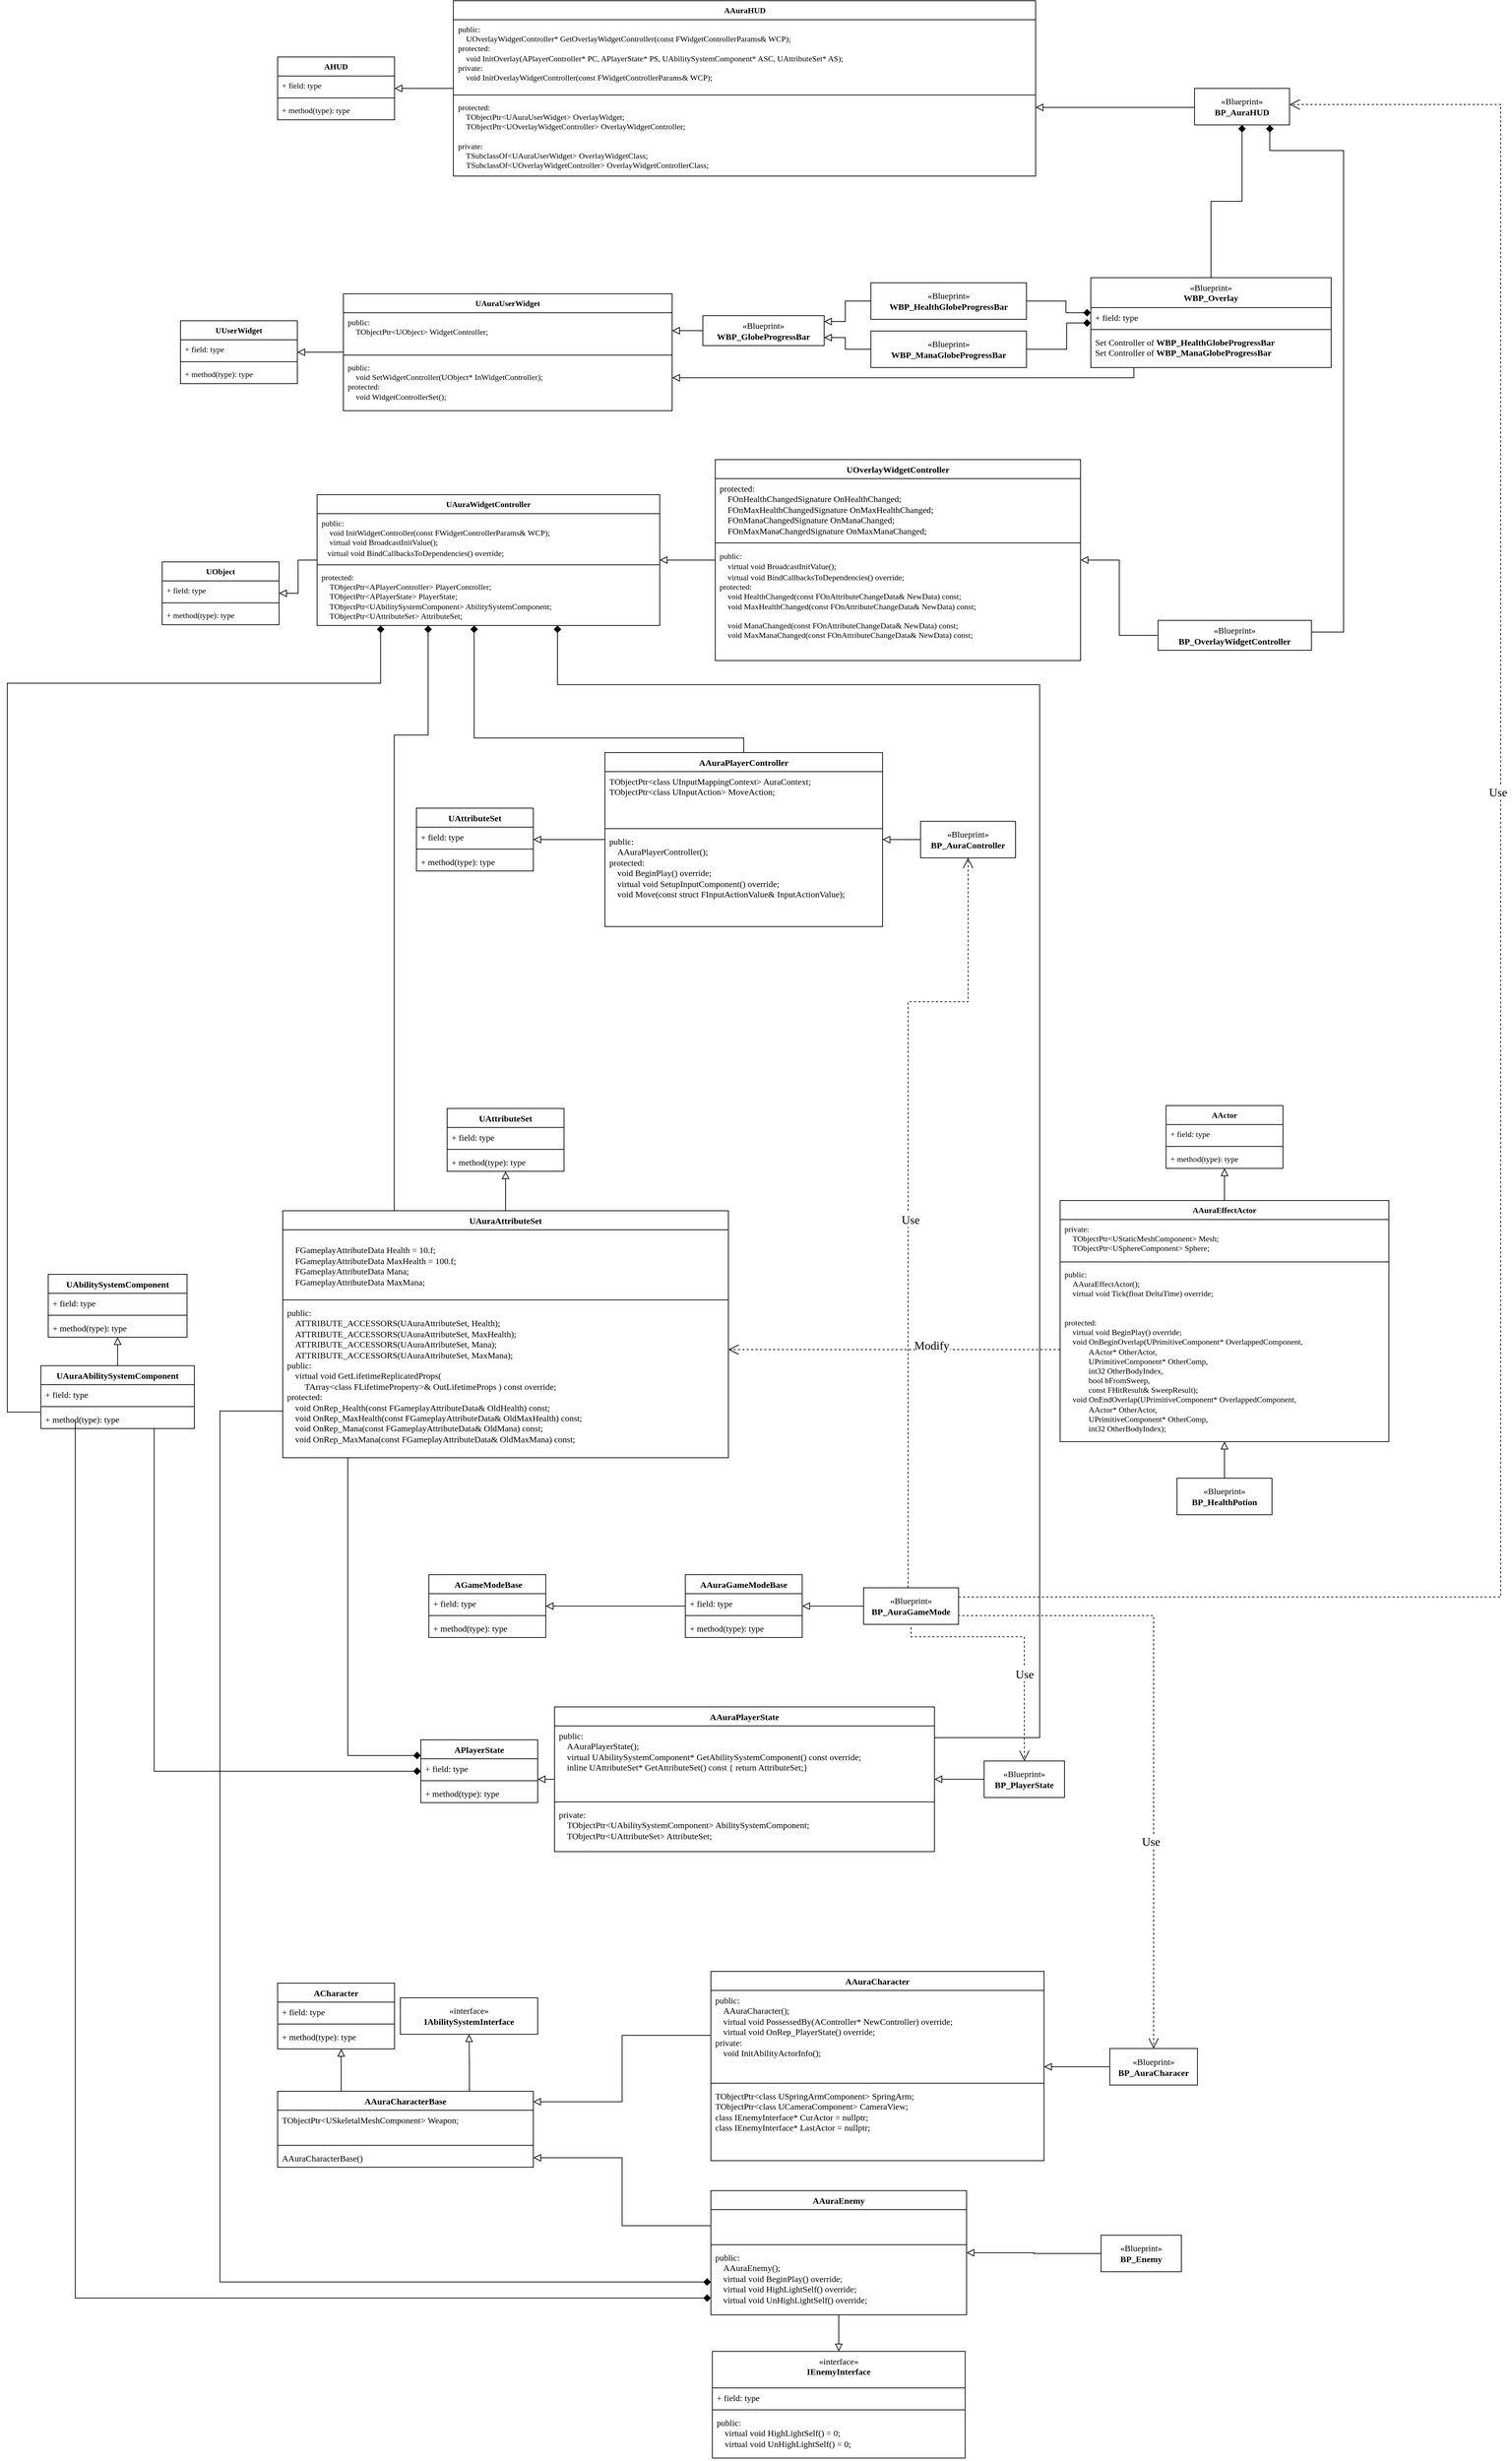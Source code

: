 <mxfile version="27.0.9">
  <diagram name="Page-1" id="c4acf3e9-155e-7222-9cf6-157b1a14988f">
    <mxGraphModel dx="8216" dy="8656" grid="0" gridSize="10" guides="1" tooltips="1" connect="1" arrows="1" fold="1" page="1" pageScale="1" pageWidth="2000" pageHeight="5000" background="none" math="0" shadow="0">
      <root>
        <mxCell id="0" />
        <mxCell id="1" parent="0" />
        <mxCell id="Le2MhSb4b4ZK4iCE4Ixs-70" style="edgeStyle=orthogonalEdgeStyle;rounded=0;orthogonalLoop=1;jettySize=auto;html=1;strokeColor=default;align=center;verticalAlign=middle;fontFamily=Fira Code Regular;fontSize=11;fontColor=default;labelBackgroundColor=default;endArrow=block;endFill=0;endSize=8;" parent="1" source="f6aN9WRtb3SBjj4KNkF6-1" target="QpYa-e8vSytoiL3D4wmG-5" edge="1">
          <mxGeometry relative="1" as="geometry">
            <Array as="points">
              <mxPoint x="-554" y="734" />
              <mxPoint x="-554" y="734" />
            </Array>
          </mxGeometry>
        </mxCell>
        <mxCell id="Le2MhSb4b4ZK4iCE4Ixs-81" style="edgeStyle=orthogonalEdgeStyle;rounded=0;orthogonalLoop=1;jettySize=auto;html=1;exitX=0.75;exitY=0;exitDx=0;exitDy=0;entryX=0.5;entryY=1;entryDx=0;entryDy=0;strokeColor=default;align=center;verticalAlign=middle;fontFamily=Fira Code Regular;fontSize=11;fontColor=default;labelBackgroundColor=default;endArrow=block;endFill=0;endSize=8;" parent="1" source="f6aN9WRtb3SBjj4KNkF6-1" target="QpYa-e8vSytoiL3D4wmG-14" edge="1">
          <mxGeometry relative="1" as="geometry" />
        </mxCell>
        <mxCell id="f6aN9WRtb3SBjj4KNkF6-1" value="AAuraCharacterBase&lt;div&gt;&lt;br&gt;&lt;/div&gt;" style="swimlane;fontStyle=1;align=center;verticalAlign=top;childLayout=stackLayout;horizontal=1;startSize=26;horizontalStack=0;resizeParent=1;resizeParentMax=0;resizeLast=0;collapsible=1;marginBottom=0;whiteSpace=wrap;html=1;fontFamily=Fira Code Regular;" parent="1" vertex="1">
          <mxGeometry x="-641" y="762" width="350" height="104" as="geometry" />
        </mxCell>
        <mxCell id="f6aN9WRtb3SBjj4KNkF6-2" value="&lt;div&gt;&lt;span style=&quot;background-color: transparent; color: light-dark(rgb(0, 0, 0), rgb(255, 255, 255));&quot;&gt;TObjectPtr&amp;lt;USkeletalMeshComponent&amp;gt; Weapon;&lt;/span&gt;&lt;/div&gt;" style="text;strokeColor=none;fillColor=none;align=left;verticalAlign=top;spacingLeft=4;spacingRight=4;overflow=hidden;rotatable=0;points=[[0,0.5],[1,0.5]];portConstraint=eastwest;whiteSpace=wrap;html=1;fontFamily=Fira Code Regular;" parent="f6aN9WRtb3SBjj4KNkF6-1" vertex="1">
          <mxGeometry y="26" width="350" height="44" as="geometry" />
        </mxCell>
        <mxCell id="f6aN9WRtb3SBjj4KNkF6-3" value="" style="line;strokeWidth=1;fillColor=none;align=left;verticalAlign=middle;spacingTop=-1;spacingLeft=3;spacingRight=3;rotatable=0;labelPosition=right;points=[];portConstraint=eastwest;strokeColor=inherit;fontFamily=Fira Code Regular;" parent="f6aN9WRtb3SBjj4KNkF6-1" vertex="1">
          <mxGeometry y="70" width="350" height="8" as="geometry" />
        </mxCell>
        <mxCell id="f6aN9WRtb3SBjj4KNkF6-4" value="AAuraCharacterBase()" style="text;strokeColor=none;fillColor=none;align=left;verticalAlign=top;spacingLeft=4;spacingRight=4;overflow=hidden;rotatable=0;points=[[0,0.5],[1,0.5]];portConstraint=eastwest;whiteSpace=wrap;html=1;fontFamily=Fira Code Regular;" parent="f6aN9WRtb3SBjj4KNkF6-1" vertex="1">
          <mxGeometry y="78" width="350" height="26" as="geometry" />
        </mxCell>
        <mxCell id="f6aN9WRtb3SBjj4KNkF6-6" value="AAuraCharacter&lt;div&gt;&lt;br&gt;&lt;/div&gt;" style="swimlane;fontStyle=1;align=center;verticalAlign=top;childLayout=stackLayout;horizontal=1;startSize=26;horizontalStack=0;resizeParent=1;resizeParentMax=0;resizeLast=0;collapsible=1;marginBottom=0;whiteSpace=wrap;html=1;fontFamily=Fira Code Regular;" parent="1" vertex="1">
          <mxGeometry x="-48" y="598" width="456" height="259" as="geometry" />
        </mxCell>
        <mxCell id="f6aN9WRtb3SBjj4KNkF6-7" value="&lt;div&gt;&lt;span style=&quot;background-color: transparent; color: light-dark(rgb(0, 0, 0), rgb(255, 255, 255));&quot;&gt;public:&lt;/span&gt;&lt;/div&gt;&lt;div&gt;&lt;span style=&quot;background-color: rgb(255, 255, 255); font-size: 11px; color: light-dark(rgb(0, 0, 0), rgb(255, 255, 255));&quot;&gt;&amp;nbsp; &amp;nbsp;&lt;/span&gt;&lt;span style=&quot;background-color: rgb(255, 255, 255); font-size: 11px; color: light-dark(rgb(0, 0, 0), rgb(255, 255, 255));&quot;&gt;&amp;nbsp;&lt;/span&gt;&lt;span style=&quot;white-space: normal;&quot;&gt;AAuraCharacter();&lt;/span&gt;&lt;/div&gt;&lt;div&gt;&lt;div style=&quot;&quot;&gt;&lt;span style=&quot;background-color: rgb(255, 255, 255); font-size: 11px; color: light-dark(rgb(0, 0, 0), rgb(255, 255, 255));&quot;&gt;&amp;nbsp; &amp;nbsp;&lt;/span&gt;&lt;span style=&quot;background-color: rgb(255, 255, 255); font-size: 11px; color: light-dark(rgb(0, 0, 0), rgb(255, 255, 255));&quot;&gt;&amp;nbsp;&lt;/span&gt;&lt;span style=&quot;white-space: normal;&quot;&gt;virtual void PossessedBy(AController* NewController) override;&lt;/span&gt;&lt;/div&gt;&lt;div style=&quot;&quot;&gt;&lt;span style=&quot;background-color: rgb(255, 255, 255); font-size: 11px; color: light-dark(rgb(0, 0, 0), rgb(255, 255, 255));&quot;&gt;&amp;nbsp; &amp;nbsp;&lt;/span&gt;&lt;span style=&quot;background-color: rgb(255, 255, 255); font-size: 11px; color: light-dark(rgb(0, 0, 0), rgb(255, 255, 255));&quot;&gt;&amp;nbsp;&lt;/span&gt;&lt;span style=&quot;white-space: normal;&quot;&gt;virtual void OnRep_PlayerState() override;&lt;/span&gt;&lt;/div&gt;&lt;div style=&quot;&quot;&gt;private:&lt;/div&gt;&lt;div style=&quot;&quot;&gt;&lt;span style=&quot;background-color: rgb(255, 255, 255); font-size: 11px; color: light-dark(rgb(0, 0, 0), rgb(255, 255, 255));&quot;&gt;&amp;nbsp; &amp;nbsp;&lt;/span&gt;&lt;span style=&quot;background-color: rgb(255, 255, 255); font-size: 11px; color: light-dark(rgb(0, 0, 0), rgb(255, 255, 255));&quot;&gt;&amp;nbsp;&lt;/span&gt;&lt;span style=&quot;white-space: normal;&quot;&gt;void InitAbilityActorInfo();&lt;/span&gt;&lt;/div&gt;&lt;/div&gt;" style="text;strokeColor=none;fillColor=none;align=left;verticalAlign=top;spacingLeft=4;spacingRight=4;overflow=hidden;rotatable=0;points=[[0,0.5],[1,0.5]];portConstraint=eastwest;whiteSpace=wrap;html=1;fontFamily=Fira Code Regular;fontSize=12;fontColor=default;" parent="f6aN9WRtb3SBjj4KNkF6-6" vertex="1">
          <mxGeometry y="26" width="456" height="123" as="geometry" />
        </mxCell>
        <mxCell id="f6aN9WRtb3SBjj4KNkF6-8" value="" style="line;strokeWidth=1;fillColor=none;align=left;verticalAlign=middle;spacingTop=-1;spacingLeft=3;spacingRight=3;rotatable=0;labelPosition=right;points=[];portConstraint=eastwest;strokeColor=inherit;fontFamily=Fira Code Regular;" parent="f6aN9WRtb3SBjj4KNkF6-6" vertex="1">
          <mxGeometry y="149" width="456" height="8" as="geometry" />
        </mxCell>
        <mxCell id="f6aN9WRtb3SBjj4KNkF6-9" value="&lt;div&gt;&lt;span style=&quot;background-color: transparent; color: light-dark(rgb(0, 0, 0), rgb(255, 255, 255));&quot;&gt;TObjectPtr&amp;lt;class USpringArmComponent&amp;gt; SpringArm;&lt;/span&gt;&lt;/div&gt;&lt;div&gt;TObjectPtr&amp;lt;class UCameraComponent&amp;gt; CameraView;&lt;/div&gt;&lt;div&gt;&lt;div&gt;&lt;span style=&quot;white-space: normal;&quot;&gt;class IEnemyInterface* CurActor = nullptr;&lt;/span&gt;&lt;/div&gt;&lt;div&gt;&lt;span style=&quot;white-space: normal;&quot;&gt;class IEnemyInterface* LastActor = nullptr;&lt;/span&gt;&lt;/div&gt;&lt;/div&gt;" style="text;strokeColor=none;fillColor=none;align=left;verticalAlign=top;spacingLeft=4;spacingRight=4;overflow=hidden;rotatable=0;points=[[0,0.5],[1,0.5]];portConstraint=eastwest;whiteSpace=wrap;html=1;fontFamily=Fira Code Regular;" parent="f6aN9WRtb3SBjj4KNkF6-6" vertex="1">
          <mxGeometry y="157" width="456" height="102" as="geometry" />
        </mxCell>
        <mxCell id="Jp8Knx8fXt7N0rmtqNwh-6" style="edgeStyle=orthogonalEdgeStyle;rounded=0;orthogonalLoop=1;jettySize=auto;html=1;exitX=0;exitY=0.5;exitDx=0;exitDy=0;strokeColor=default;align=center;verticalAlign=middle;fontFamily=Fira Code Regular;fontSize=11;fontColor=default;labelBackgroundColor=default;endArrow=block;endFill=0;endSize=8;" parent="1" source="f6aN9WRtb3SBjj4KNkF6-11" target="f6aN9WRtb3SBjj4KNkF6-4" edge="1">
          <mxGeometry relative="1" as="geometry" />
        </mxCell>
        <mxCell id="Le2MhSb4b4ZK4iCE4Ixs-67" style="edgeStyle=orthogonalEdgeStyle;rounded=0;orthogonalLoop=1;jettySize=auto;html=1;strokeColor=default;align=center;verticalAlign=middle;fontFamily=Fira Code Regular;fontSize=11;fontColor=default;labelBackgroundColor=default;endArrow=block;endFill=0;endSize=8;" parent="1" source="f6aN9WRtb3SBjj4KNkF6-10" target="bwt95zcB7gyOMc8lFH_T-10" edge="1">
          <mxGeometry relative="1" as="geometry" />
        </mxCell>
        <mxCell id="f6aN9WRtb3SBjj4KNkF6-10" value="AAuraEnemy&lt;div&gt;&lt;br&gt;&lt;/div&gt;" style="swimlane;fontStyle=1;align=center;verticalAlign=top;childLayout=stackLayout;horizontal=1;startSize=26;horizontalStack=0;resizeParent=1;resizeParentMax=0;resizeLast=0;collapsible=1;marginBottom=0;whiteSpace=wrap;html=1;fontFamily=Fira Code Regular;" parent="1" vertex="1">
          <mxGeometry x="-48" y="898" width="350" height="170" as="geometry" />
        </mxCell>
        <mxCell id="f6aN9WRtb3SBjj4KNkF6-11" value="&amp;nbsp;" style="text;strokeColor=none;fillColor=none;align=left;verticalAlign=top;spacingLeft=4;spacingRight=4;overflow=hidden;rotatable=0;points=[[0,0.5],[1,0.5]];portConstraint=eastwest;whiteSpace=wrap;html=1;fontFamily=Fira Code Regular;" parent="f6aN9WRtb3SBjj4KNkF6-10" vertex="1">
          <mxGeometry y="26" width="350" height="44" as="geometry" />
        </mxCell>
        <mxCell id="f6aN9WRtb3SBjj4KNkF6-12" value="" style="line;strokeWidth=1;fillColor=none;align=left;verticalAlign=middle;spacingTop=-1;spacingLeft=3;spacingRight=3;rotatable=0;labelPosition=right;points=[];portConstraint=eastwest;strokeColor=inherit;fontFamily=Fira Code Regular;" parent="f6aN9WRtb3SBjj4KNkF6-10" vertex="1">
          <mxGeometry y="70" width="350" height="8" as="geometry" />
        </mxCell>
        <mxCell id="f6aN9WRtb3SBjj4KNkF6-13" value="&lt;div&gt;public:&lt;/div&gt;&lt;div&gt;&lt;span style=&quot;background-color: rgb(255, 255, 255); font-size: 11px; color: light-dark(rgb(0, 0, 0), rgb(255, 255, 255));&quot;&gt;&amp;nbsp; &amp;nbsp;&lt;/span&gt;&lt;span style=&quot;background-color: rgb(255, 255, 255); font-size: 11px; color: light-dark(rgb(0, 0, 0), rgb(255, 255, 255));&quot;&gt;&amp;nbsp;&lt;/span&gt;&lt;span style=&quot;white-space: normal;&quot;&gt;AAuraEnemy();&lt;/span&gt;&lt;/div&gt;&lt;div&gt;&lt;span style=&quot;background-color: rgb(255, 255, 255); font-size: 11px; color: light-dark(rgb(0, 0, 0), rgb(255, 255, 255));&quot;&gt;&amp;nbsp; &amp;nbsp;&lt;/span&gt;&lt;span style=&quot;background-color: rgb(255, 255, 255); font-size: 11px; color: light-dark(rgb(0, 0, 0), rgb(255, 255, 255));&quot;&gt;&amp;nbsp;&lt;/span&gt;virtual void BeginPlay() override;&lt;/div&gt;&lt;div&gt;&lt;span style=&quot;background-color: rgb(255, 255, 255); font-size: 11px; color: light-dark(rgb(0, 0, 0), rgb(255, 255, 255));&quot;&gt;&amp;nbsp; &amp;nbsp;&lt;/span&gt;&lt;span style=&quot;background-color: rgb(255, 255, 255); font-size: 11px; color: light-dark(rgb(0, 0, 0), rgb(255, 255, 255));&quot;&gt;&amp;nbsp;&lt;/span&gt;&lt;span style=&quot;white-space: normal;&quot;&gt;virtual void HighLightSelf() override;&lt;/span&gt;&lt;/div&gt;&lt;div&gt;&lt;span style=&quot;background-color: rgb(255, 255, 255); font-size: 11px; color: light-dark(rgb(0, 0, 0), rgb(255, 255, 255));&quot;&gt;&amp;nbsp; &amp;nbsp;&lt;/span&gt;&lt;span style=&quot;background-color: rgb(255, 255, 255); font-size: 11px; color: light-dark(rgb(0, 0, 0), rgb(255, 255, 255));&quot;&gt;&amp;nbsp;&lt;/span&gt;&lt;span style=&quot;white-space: normal;&quot;&gt;virtual void UnHighLightSelf() override;&lt;/span&gt;&lt;/div&gt;" style="text;strokeColor=none;fillColor=none;align=left;verticalAlign=top;spacingLeft=4;spacingRight=4;overflow=hidden;rotatable=0;points=[[0,0.5],[1,0.5]];portConstraint=eastwest;whiteSpace=wrap;html=1;fontFamily=Fira Code Regular;" parent="f6aN9WRtb3SBjj4KNkF6-10" vertex="1">
          <mxGeometry y="78" width="350" height="92" as="geometry" />
        </mxCell>
        <mxCell id="MtLbzyPHqvkVGj7HzTfJ-12" style="edgeStyle=orthogonalEdgeStyle;rounded=0;orthogonalLoop=1;jettySize=auto;html=1;strokeColor=default;align=center;verticalAlign=middle;fontFamily=Fira Code Regular;fontSize=11;fontColor=default;labelBackgroundColor=default;endArrow=block;endFill=0;endSize=8;" parent="1" source="bwt95zcB7gyOMc8lFH_T-1" target="MtLbzyPHqvkVGj7HzTfJ-8" edge="1">
          <mxGeometry relative="1" as="geometry" />
        </mxCell>
        <mxCell id="bwt95zcB7gyOMc8lFH_T-1" value="AAuraPlayerController" style="swimlane;fontStyle=1;align=center;verticalAlign=top;childLayout=stackLayout;horizontal=1;startSize=26;horizontalStack=0;resizeParent=1;resizeParentMax=0;resizeLast=0;collapsible=1;marginBottom=0;whiteSpace=wrap;html=1;fontFamily=Fira Code Regular;" parent="1" vertex="1">
          <mxGeometry x="-193" y="-1070" width="380" height="238" as="geometry" />
        </mxCell>
        <mxCell id="bwt95zcB7gyOMc8lFH_T-2" value="&lt;div&gt;&lt;span style=&quot;background-color: transparent; color: light-dark(rgb(0, 0, 0), rgb(255, 255, 255));&quot;&gt;TObjectPtr&amp;lt;class UInputMappingContext&amp;gt; AuraContext;&lt;/span&gt;&lt;/div&gt;&lt;div&gt;&lt;span style=&quot;white-space: normal;&quot;&gt;TObjectPtr&amp;lt;class UInputAction&amp;gt; MoveAction;&lt;/span&gt;&lt;/div&gt;" style="text;strokeColor=none;fillColor=none;align=left;verticalAlign=top;spacingLeft=4;spacingRight=4;overflow=hidden;rotatable=0;points=[[0,0.5],[1,0.5]];portConstraint=eastwest;whiteSpace=wrap;html=1;fontFamily=Fira Code Regular;" parent="bwt95zcB7gyOMc8lFH_T-1" vertex="1">
          <mxGeometry y="26" width="380" height="74" as="geometry" />
        </mxCell>
        <mxCell id="bwt95zcB7gyOMc8lFH_T-3" value="" style="line;strokeWidth=1;fillColor=none;align=left;verticalAlign=middle;spacingTop=-1;spacingLeft=3;spacingRight=3;rotatable=0;labelPosition=right;points=[];portConstraint=eastwest;strokeColor=inherit;fontFamily=Fira Code Regular;" parent="bwt95zcB7gyOMc8lFH_T-1" vertex="1">
          <mxGeometry y="100" width="380" height="8" as="geometry" />
        </mxCell>
        <mxCell id="bwt95zcB7gyOMc8lFH_T-4" value="&lt;div&gt;public:&lt;/div&gt;&lt;div&gt;&lt;span style=&quot;background-color: rgb(255, 255, 255); font-size: 11px; color: light-dark(rgb(0, 0, 0), rgb(255, 255, 255));&quot;&gt;&amp;nbsp; &amp;nbsp;&lt;/span&gt;&lt;span style=&quot;background-color: rgb(255, 255, 255); font-size: 11px; color: light-dark(rgb(0, 0, 0), rgb(255, 255, 255));&quot;&gt;&amp;nbsp;&lt;/span&gt;&lt;span style=&quot;white-space: normal;&quot;&gt;AAuraPlayerController();&lt;/span&gt;&lt;/div&gt;&lt;div&gt;protected:&lt;/div&gt;&lt;div&gt;&lt;span style=&quot;background-color: rgb(255, 255, 255); font-size: 11px; color: light-dark(rgb(0, 0, 0), rgb(255, 255, 255));&quot;&gt;&amp;nbsp; &amp;nbsp;&lt;/span&gt;&lt;span style=&quot;background-color: rgb(255, 255, 255); font-size: 11px; color: light-dark(rgb(0, 0, 0), rgb(255, 255, 255));&quot;&gt;&amp;nbsp;&lt;/span&gt;&lt;span style=&quot;white-space: normal;&quot;&gt;void BeginPlay() override;&lt;/span&gt;&lt;/div&gt;&lt;div&gt;&lt;span style=&quot;background-color: rgb(255, 255, 255); font-size: 11px; color: light-dark(rgb(0, 0, 0), rgb(255, 255, 255));&quot;&gt;&amp;nbsp; &amp;nbsp;&lt;/span&gt;&lt;span style=&quot;background-color: rgb(255, 255, 255); font-size: 11px; color: light-dark(rgb(0, 0, 0), rgb(255, 255, 255));&quot;&gt;&amp;nbsp;&lt;/span&gt;&lt;span style=&quot;white-space: normal;&quot;&gt;virtual void SetupInputComponent() override;&lt;/span&gt;&lt;/div&gt;&lt;div&gt;&lt;span style=&quot;background-color: rgb(255, 255, 255); font-size: 11px; color: light-dark(rgb(0, 0, 0), rgb(255, 255, 255));&quot;&gt;&amp;nbsp; &amp;nbsp;&lt;/span&gt;&lt;span style=&quot;background-color: rgb(255, 255, 255); font-size: 11px; color: light-dark(rgb(0, 0, 0), rgb(255, 255, 255));&quot;&gt;&amp;nbsp;&lt;/span&gt;&lt;span style=&quot;white-space: normal;&quot;&gt;void Move(const struct FInputActionValue&amp;amp; InputActionValue);&lt;/span&gt;&lt;/div&gt;" style="text;strokeColor=none;fillColor=none;align=left;verticalAlign=top;spacingLeft=4;spacingRight=4;overflow=hidden;rotatable=0;points=[[0,0.5],[1,0.5]];portConstraint=eastwest;whiteSpace=wrap;html=1;fontFamily=Fira Code Regular;" parent="bwt95zcB7gyOMc8lFH_T-1" vertex="1">
          <mxGeometry y="108" width="380" height="130" as="geometry" />
        </mxCell>
        <mxCell id="Le2MhSb4b4ZK4iCE4Ixs-79" style="edgeStyle=orthogonalEdgeStyle;rounded=0;orthogonalLoop=1;jettySize=auto;html=1;strokeColor=default;align=center;verticalAlign=middle;fontFamily=Fira Code Regular;fontSize=11;fontColor=default;labelBackgroundColor=default;endArrow=block;endFill=0;endSize=8;" parent="1" source="bwt95zcB7gyOMc8lFH_T-5" target="Le2MhSb4b4ZK4iCE4Ixs-73" edge="1">
          <mxGeometry relative="1" as="geometry" />
        </mxCell>
        <mxCell id="bwt95zcB7gyOMc8lFH_T-5" value="AAuraGameModeBase" style="swimlane;fontStyle=1;align=center;verticalAlign=top;childLayout=stackLayout;horizontal=1;startSize=26;horizontalStack=0;resizeParent=1;resizeParentMax=0;resizeLast=0;collapsible=1;marginBottom=0;whiteSpace=wrap;html=1;fontFamily=Fira Code Regular;" parent="1" vertex="1">
          <mxGeometry x="-83" y="55" width="160" height="86" as="geometry" />
        </mxCell>
        <mxCell id="bwt95zcB7gyOMc8lFH_T-6" value="+ field: type" style="text;strokeColor=none;fillColor=none;align=left;verticalAlign=top;spacingLeft=4;spacingRight=4;overflow=hidden;rotatable=0;points=[[0,0.5],[1,0.5]];portConstraint=eastwest;whiteSpace=wrap;html=1;fontFamily=Fira Code Regular;" parent="bwt95zcB7gyOMc8lFH_T-5" vertex="1">
          <mxGeometry y="26" width="160" height="26" as="geometry" />
        </mxCell>
        <mxCell id="bwt95zcB7gyOMc8lFH_T-7" value="" style="line;strokeWidth=1;fillColor=none;align=left;verticalAlign=middle;spacingTop=-1;spacingLeft=3;spacingRight=3;rotatable=0;labelPosition=right;points=[];portConstraint=eastwest;strokeColor=inherit;fontFamily=Fira Code Regular;" parent="bwt95zcB7gyOMc8lFH_T-5" vertex="1">
          <mxGeometry y="52" width="160" height="8" as="geometry" />
        </mxCell>
        <mxCell id="bwt95zcB7gyOMc8lFH_T-8" value="+ method(type): type" style="text;strokeColor=none;fillColor=none;align=left;verticalAlign=top;spacingLeft=4;spacingRight=4;overflow=hidden;rotatable=0;points=[[0,0.5],[1,0.5]];portConstraint=eastwest;whiteSpace=wrap;html=1;fontFamily=Fira Code Regular;" parent="bwt95zcB7gyOMc8lFH_T-5" vertex="1">
          <mxGeometry y="60" width="160" height="26" as="geometry" />
        </mxCell>
        <mxCell id="bwt95zcB7gyOMc8lFH_T-10" value="&lt;span style=&quot;font-weight: 400;&quot;&gt;«interface»&lt;/span&gt;&lt;br style=&quot;font-weight: 400;&quot;&gt;IEnemyInterface" style="swimlane;fontStyle=1;align=center;verticalAlign=top;childLayout=stackLayout;horizontal=1;startSize=50;horizontalStack=0;resizeParent=1;resizeParentMax=0;resizeLast=0;collapsible=1;marginBottom=0;whiteSpace=wrap;html=1;fontFamily=Fira Code Regular;" parent="1" vertex="1">
          <mxGeometry x="-46" y="1118" width="346" height="146" as="geometry" />
        </mxCell>
        <mxCell id="bwt95zcB7gyOMc8lFH_T-11" value="+ field: type" style="text;strokeColor=none;fillColor=none;align=left;verticalAlign=top;spacingLeft=4;spacingRight=4;overflow=hidden;rotatable=0;points=[[0,0.5],[1,0.5]];portConstraint=eastwest;whiteSpace=wrap;html=1;fontFamily=Fira Code Regular;" parent="bwt95zcB7gyOMc8lFH_T-10" vertex="1">
          <mxGeometry y="50" width="346" height="26" as="geometry" />
        </mxCell>
        <mxCell id="bwt95zcB7gyOMc8lFH_T-12" value="" style="line;strokeWidth=1;fillColor=none;align=left;verticalAlign=middle;spacingTop=-1;spacingLeft=3;spacingRight=3;rotatable=0;labelPosition=right;points=[];portConstraint=eastwest;strokeColor=inherit;fontFamily=Fira Code Regular;" parent="bwt95zcB7gyOMc8lFH_T-10" vertex="1">
          <mxGeometry y="76" width="346" height="8" as="geometry" />
        </mxCell>
        <mxCell id="bwt95zcB7gyOMc8lFH_T-13" value="&lt;div&gt;public:&lt;/div&gt;&lt;div&gt;&lt;span style=&quot;background-color: rgb(255, 255, 255); font-size: 11px; color: light-dark(rgb(0, 0, 0), rgb(255, 255, 255));&quot;&gt;&amp;nbsp; &amp;nbsp;&lt;/span&gt;&lt;span style=&quot;background-color: rgb(255, 255, 255); font-size: 11px; color: light-dark(rgb(0, 0, 0), rgb(255, 255, 255));&quot;&gt;&amp;nbsp;&lt;/span&gt;&lt;span style=&quot;white-space: normal;&quot;&gt;virtual void HighLightSelf() = 0;&lt;/span&gt;&lt;/div&gt;&lt;div&gt;&lt;span style=&quot;background-color: rgb(255, 255, 255); font-size: 11px; color: light-dark(rgb(0, 0, 0), rgb(255, 255, 255));&quot;&gt;&amp;nbsp; &amp;nbsp;&lt;/span&gt;&lt;span style=&quot;background-color: rgb(255, 255, 255); font-size: 11px; color: light-dark(rgb(0, 0, 0), rgb(255, 255, 255));&quot;&gt;&amp;nbsp;&lt;/span&gt;&lt;span style=&quot;white-space: normal;&quot;&gt;virtual void UnHighLightSelf() = 0;&lt;/span&gt;&lt;/div&gt;" style="text;strokeColor=none;fillColor=none;align=left;verticalAlign=top;spacingLeft=4;spacingRight=4;overflow=hidden;rotatable=0;points=[[0,0.5],[1,0.5]];portConstraint=eastwest;whiteSpace=wrap;html=1;fontFamily=Fira Code Regular;" parent="bwt95zcB7gyOMc8lFH_T-10" vertex="1">
          <mxGeometry y="84" width="346" height="62" as="geometry" />
        </mxCell>
        <mxCell id="QpYa-e8vSytoiL3D4wmG-5" value="&lt;div&gt;ACharacter&lt;/div&gt;" style="swimlane;fontStyle=1;align=center;verticalAlign=top;childLayout=stackLayout;horizontal=1;startSize=26;horizontalStack=0;resizeParent=1;resizeParentMax=0;resizeLast=0;collapsible=1;marginBottom=0;whiteSpace=wrap;html=1;fontFamily=Fira Code Regular;" parent="1" vertex="1">
          <mxGeometry x="-641" y="614" width="160" height="90" as="geometry" />
        </mxCell>
        <mxCell id="QpYa-e8vSytoiL3D4wmG-6" value="+ field: type" style="text;strokeColor=none;fillColor=none;align=left;verticalAlign=top;spacingLeft=4;spacingRight=4;overflow=hidden;rotatable=0;points=[[0,0.5],[1,0.5]];portConstraint=eastwest;whiteSpace=wrap;html=1;fontFamily=Fira Code Regular;" parent="QpYa-e8vSytoiL3D4wmG-5" vertex="1">
          <mxGeometry y="26" width="160" height="26" as="geometry" />
        </mxCell>
        <mxCell id="QpYa-e8vSytoiL3D4wmG-7" value="" style="line;strokeWidth=1;fillColor=none;align=left;verticalAlign=middle;spacingTop=-1;spacingLeft=3;spacingRight=3;rotatable=0;labelPosition=right;points=[];portConstraint=eastwest;strokeColor=inherit;fontFamily=Fira Code Regular;" parent="QpYa-e8vSytoiL3D4wmG-5" vertex="1">
          <mxGeometry y="52" width="160" height="8" as="geometry" />
        </mxCell>
        <mxCell id="QpYa-e8vSytoiL3D4wmG-8" value="+ method(type): type" style="text;strokeColor=none;fillColor=none;align=left;verticalAlign=top;spacingLeft=4;spacingRight=4;overflow=hidden;rotatable=0;points=[[0,0.5],[1,0.5]];portConstraint=eastwest;whiteSpace=wrap;html=1;fontFamily=Fira Code Regular;" parent="QpYa-e8vSytoiL3D4wmG-5" vertex="1">
          <mxGeometry y="60" width="160" height="30" as="geometry" />
        </mxCell>
        <mxCell id="QpYa-e8vSytoiL3D4wmG-14" value="«interface»&lt;br&gt;&lt;span style=&quot;font-weight: 700;&quot;&gt;IAbilitySystemInterface&lt;/span&gt;" style="html=1;whiteSpace=wrap;fontFamily=Fira Code Regular;" parent="1" vertex="1">
          <mxGeometry x="-473" y="634" width="188" height="50" as="geometry" />
        </mxCell>
        <mxCell id="Le2MhSb4b4ZK4iCE4Ixs-72" style="edgeStyle=orthogonalEdgeStyle;rounded=0;orthogonalLoop=1;jettySize=auto;html=1;strokeColor=default;align=center;verticalAlign=middle;fontFamily=Fira Code Regular;fontSize=11;fontColor=default;labelBackgroundColor=default;endArrow=block;endFill=0;endSize=8;" parent="1" source="QpYa-e8vSytoiL3D4wmG-18" target="QpYa-e8vSytoiL3D4wmG-22" edge="1">
          <mxGeometry relative="1" as="geometry">
            <Array as="points">
              <mxPoint x="-262" y="324" />
              <mxPoint x="-262" y="324" />
            </Array>
          </mxGeometry>
        </mxCell>
        <mxCell id="QpYa-e8vSytoiL3D4wmG-18" value="AAuraPlayerState" style="swimlane;fontStyle=1;align=center;verticalAlign=top;childLayout=stackLayout;horizontal=1;startSize=26;horizontalStack=0;resizeParent=1;resizeParentMax=0;resizeLast=0;collapsible=1;marginBottom=0;whiteSpace=wrap;html=1;fontFamily=Fira Code Regular;" parent="1" vertex="1">
          <mxGeometry x="-262" y="236" width="520" height="198" as="geometry" />
        </mxCell>
        <mxCell id="QpYa-e8vSytoiL3D4wmG-19" value="&lt;div&gt;public:&lt;/div&gt;&lt;div&gt;&lt;span style=&quot;background-color: rgb(255, 255, 255); font-size: 11px; color: light-dark(rgb(0, 0, 0), rgb(255, 255, 255));&quot;&gt;&amp;nbsp; &amp;nbsp;&lt;/span&gt;&lt;span style=&quot;background-color: rgb(255, 255, 255); font-size: 11px; color: light-dark(rgb(0, 0, 0), rgb(255, 255, 255));&quot;&gt;&amp;nbsp;&lt;/span&gt;&lt;span style=&quot;white-space: normal;&quot;&gt;AAuraPlayerState();&lt;/span&gt;&lt;/div&gt;&lt;div&gt;&lt;span style=&quot;background-color: rgb(255, 255, 255); font-size: 11px; color: light-dark(rgb(0, 0, 0), rgb(255, 255, 255));&quot;&gt;&amp;nbsp; &amp;nbsp;&lt;/span&gt;&lt;span style=&quot;background-color: rgb(255, 255, 255); font-size: 11px; color: light-dark(rgb(0, 0, 0), rgb(255, 255, 255));&quot;&gt;&amp;nbsp;&lt;/span&gt;&lt;span style=&quot;white-space: normal;&quot;&gt;virtual UAbilitySystemComponent* GetAbilitySystemComponent() const override;&lt;/span&gt;&lt;/div&gt;&lt;div&gt;&lt;span style=&quot;background-color: rgb(255, 255, 255); font-size: 11px; color: light-dark(rgb(0, 0, 0), rgb(255, 255, 255));&quot;&gt;&amp;nbsp; &amp;nbsp;&lt;/span&gt;&lt;span style=&quot;background-color: rgb(255, 255, 255); font-size: 11px; color: light-dark(rgb(0, 0, 0), rgb(255, 255, 255));&quot;&gt;&amp;nbsp;&lt;/span&gt;&lt;span style=&quot;white-space: normal;&quot;&gt;inline UAttributeSet* GetAttributeSet() const { return AttributeSet;}&lt;/span&gt;&lt;/div&gt;" style="text;strokeColor=none;fillColor=none;align=left;verticalAlign=top;spacingLeft=4;spacingRight=4;overflow=hidden;rotatable=0;points=[[0,0.5],[1,0.5]];portConstraint=eastwest;whiteSpace=wrap;html=1;fontFamily=Fira Code Regular;" parent="QpYa-e8vSytoiL3D4wmG-18" vertex="1">
          <mxGeometry y="26" width="520" height="100" as="geometry" />
        </mxCell>
        <mxCell id="QpYa-e8vSytoiL3D4wmG-20" value="" style="line;strokeWidth=1;fillColor=none;align=left;verticalAlign=middle;spacingTop=-1;spacingLeft=3;spacingRight=3;rotatable=0;labelPosition=right;points=[];portConstraint=eastwest;strokeColor=inherit;fontFamily=Fira Code Regular;" parent="QpYa-e8vSytoiL3D4wmG-18" vertex="1">
          <mxGeometry y="126" width="520" height="8" as="geometry" />
        </mxCell>
        <mxCell id="QpYa-e8vSytoiL3D4wmG-21" value="&lt;div&gt;private:&lt;/div&gt;&lt;div&gt;&lt;span style=&quot;background-color: rgb(255, 255, 255); font-size: 11px; color: light-dark(rgb(0, 0, 0), rgb(255, 255, 255));&quot;&gt;&amp;nbsp; &amp;nbsp;&lt;/span&gt;&lt;span style=&quot;background-color: rgb(255, 255, 255); font-size: 11px; color: light-dark(rgb(0, 0, 0), rgb(255, 255, 255));&quot;&gt;&amp;nbsp;&lt;/span&gt;TObjectPtr&amp;lt;UAbilitySystemComponent&amp;gt; AbilitySystemComponent;&lt;/div&gt;&lt;div&gt;&lt;span style=&quot;background-color: rgb(255, 255, 255); font-size: 11px; color: light-dark(rgb(0, 0, 0), rgb(255, 255, 255));&quot;&gt;&amp;nbsp; &amp;nbsp;&lt;/span&gt;&lt;span style=&quot;background-color: rgb(255, 255, 255); font-size: 11px; color: light-dark(rgb(0, 0, 0), rgb(255, 255, 255));&quot;&gt;&amp;nbsp;&lt;/span&gt;TObjectPtr&amp;lt;UAttributeSet&amp;gt; AttributeSet;&lt;/div&gt;" style="text;strokeColor=none;fillColor=none;align=left;verticalAlign=top;spacingLeft=4;spacingRight=4;overflow=hidden;rotatable=0;points=[[0,0.5],[1,0.5]];portConstraint=eastwest;whiteSpace=wrap;html=1;fontFamily=Fira Code Regular;" parent="QpYa-e8vSytoiL3D4wmG-18" vertex="1">
          <mxGeometry y="134" width="520" height="64" as="geometry" />
        </mxCell>
        <mxCell id="QpYa-e8vSytoiL3D4wmG-22" value="APlayerState" style="swimlane;fontStyle=1;align=center;verticalAlign=top;childLayout=stackLayout;horizontal=1;startSize=26;horizontalStack=0;resizeParent=1;resizeParentMax=0;resizeLast=0;collapsible=1;marginBottom=0;whiteSpace=wrap;html=1;fontFamily=Fira Code Regular;" parent="1" vertex="1">
          <mxGeometry x="-445" y="281" width="160" height="86" as="geometry" />
        </mxCell>
        <mxCell id="QpYa-e8vSytoiL3D4wmG-23" value="+ field: type" style="text;strokeColor=none;fillColor=none;align=left;verticalAlign=top;spacingLeft=4;spacingRight=4;overflow=hidden;rotatable=0;points=[[0,0.5],[1,0.5]];portConstraint=eastwest;whiteSpace=wrap;html=1;fontFamily=Fira Code Regular;" parent="QpYa-e8vSytoiL3D4wmG-22" vertex="1">
          <mxGeometry y="26" width="160" height="26" as="geometry" />
        </mxCell>
        <mxCell id="QpYa-e8vSytoiL3D4wmG-24" value="" style="line;strokeWidth=1;fillColor=none;align=left;verticalAlign=middle;spacingTop=-1;spacingLeft=3;spacingRight=3;rotatable=0;labelPosition=right;points=[];portConstraint=eastwest;strokeColor=inherit;fontFamily=Fira Code Regular;" parent="QpYa-e8vSytoiL3D4wmG-22" vertex="1">
          <mxGeometry y="52" width="160" height="8" as="geometry" />
        </mxCell>
        <mxCell id="QpYa-e8vSytoiL3D4wmG-25" value="+ method(type): type" style="text;strokeColor=none;fillColor=none;align=left;verticalAlign=top;spacingLeft=4;spacingRight=4;overflow=hidden;rotatable=0;points=[[0,0.5],[1,0.5]];portConstraint=eastwest;whiteSpace=wrap;html=1;fontFamily=Fira Code Regular;" parent="QpYa-e8vSytoiL3D4wmG-22" vertex="1">
          <mxGeometry y="60" width="160" height="26" as="geometry" />
        </mxCell>
        <mxCell id="Jp8Knx8fXt7N0rmtqNwh-15" style="edgeStyle=orthogonalEdgeStyle;shape=connector;rounded=0;orthogonalLoop=1;jettySize=auto;html=1;exitX=0.5;exitY=0;exitDx=0;exitDy=0;strokeColor=default;align=center;verticalAlign=middle;fontFamily=Fira Code Regular;fontSize=11;fontColor=default;labelBackgroundColor=default;endArrow=block;endFill=0;endSize=8;" parent="1" source="QpYa-e8vSytoiL3D4wmG-26" target="QpYa-e8vSytoiL3D4wmG-34" edge="1">
          <mxGeometry relative="1" as="geometry" />
        </mxCell>
        <mxCell id="Le2MhSb4b4ZK4iCE4Ixs-84" style="edgeStyle=orthogonalEdgeStyle;rounded=0;orthogonalLoop=1;jettySize=auto;html=1;entryX=0;entryY=0.25;entryDx=0;entryDy=0;strokeColor=default;align=center;verticalAlign=middle;fontFamily=Fira Code Regular;fontSize=11;fontColor=default;labelBackgroundColor=default;endArrow=diamond;endFill=1;endSize=8;" parent="1" source="QpYa-e8vSytoiL3D4wmG-26" target="QpYa-e8vSytoiL3D4wmG-22" edge="1">
          <mxGeometry relative="1" as="geometry">
            <Array as="points">
              <mxPoint x="-545" y="-125" />
              <mxPoint x="-545" y="303" />
              <mxPoint x="-461" y="303" />
            </Array>
          </mxGeometry>
        </mxCell>
        <mxCell id="qNcFnFfl9rL02QniC6ls-5" style="edgeStyle=orthogonalEdgeStyle;rounded=0;orthogonalLoop=1;jettySize=auto;html=1;exitX=0.25;exitY=0;exitDx=0;exitDy=0;strokeColor=default;align=center;verticalAlign=middle;fontFamily=Fira Code Regular;fontSize=11;fontColor=default;labelBackgroundColor=default;endArrow=diamond;endFill=1;endSize=8;" parent="1" source="QpYa-e8vSytoiL3D4wmG-26" target="Le2MhSb4b4ZK4iCE4Ixs-26" edge="1">
          <mxGeometry relative="1" as="geometry">
            <Array as="points">
              <mxPoint x="-481" y="-1094" />
              <mxPoint x="-435" y="-1094" />
            </Array>
          </mxGeometry>
        </mxCell>
        <mxCell id="QpYa-e8vSytoiL3D4wmG-26" value="&lt;div&gt;UAuraAttributeSet&lt;/div&gt;" style="swimlane;fontStyle=1;align=center;verticalAlign=top;childLayout=stackLayout;horizontal=1;startSize=26;horizontalStack=0;resizeParent=1;resizeParentMax=0;resizeLast=0;collapsible=1;marginBottom=0;whiteSpace=wrap;html=1;fontFamily=Fira Code Regular;" parent="1" vertex="1">
          <mxGeometry x="-634" y="-443" width="610" height="338" as="geometry" />
        </mxCell>
        <mxCell id="QpYa-e8vSytoiL3D4wmG-27" value="&lt;div&gt;&lt;br&gt;&lt;/div&gt;&lt;div&gt;&lt;span style=&quot;background-color: rgb(255, 255, 255); font-size: 11px; color: light-dark(rgb(0, 0, 0), rgb(255, 255, 255));&quot;&gt;&amp;nbsp; &amp;nbsp;&lt;/span&gt;&lt;span style=&quot;background-color: rgb(255, 255, 255); font-size: 11px; color: light-dark(rgb(0, 0, 0), rgb(255, 255, 255));&quot;&gt;&amp;nbsp;&lt;/span&gt;&lt;span style=&quot;white-space: normal;&quot;&gt;FGameplayAttributeData Health = 10.f;&lt;/span&gt;&lt;/div&gt;&lt;div&gt;&lt;span style=&quot;background-color: rgb(255, 255, 255); font-size: 11px; color: light-dark(rgb(0, 0, 0), rgb(255, 255, 255));&quot;&gt;&amp;nbsp; &amp;nbsp;&lt;/span&gt;&lt;span style=&quot;background-color: rgb(255, 255, 255); font-size: 11px; color: light-dark(rgb(0, 0, 0), rgb(255, 255, 255));&quot;&gt;&amp;nbsp;&lt;/span&gt;&lt;span style=&quot;white-space: normal;&quot;&gt;FGameplayAttributeData MaxHealth = 100.f;&lt;/span&gt;&lt;/div&gt;&lt;div&gt;&lt;span style=&quot;white-space: pre; white-space: normal;&quot;&gt;&#x9;&lt;/span&gt;&lt;/div&gt;&lt;div&gt;&lt;span style=&quot;background-color: rgb(255, 255, 255); font-size: 11px; color: light-dark(rgb(0, 0, 0), rgb(255, 255, 255));&quot;&gt;&amp;nbsp; &amp;nbsp;&lt;/span&gt;&lt;span style=&quot;background-color: rgb(255, 255, 255); font-size: 11px; color: light-dark(rgb(0, 0, 0), rgb(255, 255, 255));&quot;&gt;&amp;nbsp;&lt;/span&gt;&lt;span style=&quot;white-space: normal;&quot;&gt;FGameplayAttributeData Mana;&lt;/span&gt;&lt;/div&gt;&lt;div&gt;&lt;span style=&quot;background-color: rgb(255, 255, 255); font-size: 11px; color: light-dark(rgb(0, 0, 0), rgb(255, 255, 255));&quot;&gt;&amp;nbsp; &amp;nbsp;&lt;/span&gt;&lt;span style=&quot;background-color: rgb(255, 255, 255); font-size: 11px; color: light-dark(rgb(0, 0, 0), rgb(255, 255, 255));&quot;&gt;&amp;nbsp;&lt;/span&gt;&lt;span style=&quot;white-space: normal;&quot;&gt;FGameplayAttributeData MaxMana;&lt;/span&gt;&lt;/div&gt;" style="text;strokeColor=none;fillColor=none;align=left;verticalAlign=top;spacingLeft=4;spacingRight=4;overflow=hidden;rotatable=0;points=[[0,0.5],[1,0.5]];portConstraint=eastwest;whiteSpace=wrap;html=1;fontFamily=Fira Code Regular;" parent="QpYa-e8vSytoiL3D4wmG-26" vertex="1">
          <mxGeometry y="26" width="610" height="92" as="geometry" />
        </mxCell>
        <mxCell id="QpYa-e8vSytoiL3D4wmG-28" value="" style="line;strokeWidth=1;fillColor=none;align=left;verticalAlign=middle;spacingTop=-1;spacingLeft=3;spacingRight=3;rotatable=0;labelPosition=right;points=[];portConstraint=eastwest;strokeColor=inherit;fontFamily=Fira Code Regular;" parent="QpYa-e8vSytoiL3D4wmG-26" vertex="1">
          <mxGeometry y="118" width="610" height="8" as="geometry" />
        </mxCell>
        <mxCell id="QpYa-e8vSytoiL3D4wmG-29" value="&lt;div&gt;public:&lt;/div&gt;&lt;div&gt;&lt;span style=&quot;background-color: rgb(255, 255, 255); font-size: 11px; color: light-dark(rgb(0, 0, 0), rgb(255, 255, 255));&quot;&gt;&amp;nbsp; &amp;nbsp;&lt;/span&gt;&lt;span style=&quot;background-color: rgb(255, 255, 255); font-size: 11px; color: light-dark(rgb(0, 0, 0), rgb(255, 255, 255));&quot;&gt;&amp;nbsp;&lt;/span&gt;&lt;span style=&quot;white-space: normal;&quot;&gt;ATTRIBUTE_ACCESSORS(UAuraAttributeSet, Health);&lt;/span&gt;&lt;/div&gt;&lt;div&gt;&lt;span style=&quot;background-color: rgb(255, 255, 255); font-size: 11px; color: light-dark(rgb(0, 0, 0), rgb(255, 255, 255));&quot;&gt;&amp;nbsp; &amp;nbsp;&lt;/span&gt;&lt;span style=&quot;background-color: rgb(255, 255, 255); font-size: 11px; color: light-dark(rgb(0, 0, 0), rgb(255, 255, 255));&quot;&gt;&amp;nbsp;&lt;/span&gt;&lt;span style=&quot;white-space: normal;&quot;&gt;ATTRIBUTE_ACCESSORS(UAuraAttributeSet, MaxHealth);&lt;/span&gt;&lt;/div&gt;&lt;div&gt;&lt;span style=&quot;background-color: rgb(255, 255, 255); font-size: 11px; color: light-dark(rgb(0, 0, 0), rgb(255, 255, 255));&quot;&gt;&amp;nbsp; &amp;nbsp;&lt;/span&gt;&lt;span style=&quot;background-color: rgb(255, 255, 255); font-size: 11px; color: light-dark(rgb(0, 0, 0), rgb(255, 255, 255));&quot;&gt;&amp;nbsp;&lt;/span&gt;&lt;span style=&quot;white-space: normal;&quot;&gt;ATTRIBUTE_ACCESSORS(UAuraAttributeSet, Mana);&lt;/span&gt;&lt;/div&gt;&lt;div&gt;&lt;span style=&quot;background-color: rgb(255, 255, 255); font-size: 11px; color: light-dark(rgb(0, 0, 0), rgb(255, 255, 255));&quot;&gt;&amp;nbsp; &amp;nbsp;&lt;/span&gt;&lt;span style=&quot;background-color: rgb(255, 255, 255); font-size: 11px; color: light-dark(rgb(0, 0, 0), rgb(255, 255, 255));&quot;&gt;&amp;nbsp;&lt;/span&gt;&lt;span style=&quot;white-space: normal;&quot;&gt;ATTRIBUTE_ACCESSORS(UAuraAttributeSet, MaxMana);&lt;/span&gt;&lt;/div&gt;&lt;div&gt;public:&lt;span style=&quot;white-space: normal;&quot;&gt;&lt;/span&gt;&lt;/div&gt;&lt;div&gt;&lt;span style=&quot;background-color: rgb(255, 255, 255); font-size: 11px; color: light-dark(rgb(0, 0, 0), rgb(255, 255, 255));&quot;&gt;&amp;nbsp; &amp;nbsp;&lt;/span&gt;&lt;span style=&quot;background-color: rgb(255, 255, 255); font-size: 11px; color: light-dark(rgb(0, 0, 0), rgb(255, 255, 255));&quot;&gt;&amp;nbsp;&lt;/span&gt;&lt;span style=&quot;white-space: normal;&quot;&gt;virtual void GetLifetimeReplicatedProps(&lt;/span&gt;&lt;/div&gt;&lt;div&gt;&lt;span style=&quot;white-space: normal;&quot;&gt;&lt;span style=&quot;white-space: pre;&quot;&gt;&#x9;&lt;/span&gt;TArray&amp;lt;class FLifetimeProperty&amp;gt;&amp;amp; OutLifetimeProps ) const override;&lt;/span&gt;&lt;/div&gt;&lt;div&gt;protected:&lt;/div&gt;&lt;div&gt;&lt;span style=&quot;background-color: rgb(255, 255, 255); font-size: 11px; color: light-dark(rgb(0, 0, 0), rgb(255, 255, 255));&quot;&gt;&amp;nbsp; &amp;nbsp;&lt;/span&gt;&lt;span style=&quot;background-color: rgb(255, 255, 255); font-size: 11px; color: light-dark(rgb(0, 0, 0), rgb(255, 255, 255));&quot;&gt;&amp;nbsp;&lt;/span&gt;&lt;span style=&quot;white-space: normal;&quot;&gt;void OnRep_Health(const FGameplayAttributeData&amp;amp; OldHealth) const;&lt;/span&gt;&lt;/div&gt;&lt;div&gt;&lt;span style=&quot;background-color: rgb(255, 255, 255); font-size: 11px; color: light-dark(rgb(0, 0, 0), rgb(255, 255, 255));&quot;&gt;&amp;nbsp; &amp;nbsp;&lt;/span&gt;&lt;span style=&quot;background-color: rgb(255, 255, 255); font-size: 11px; color: light-dark(rgb(0, 0, 0), rgb(255, 255, 255));&quot;&gt;&amp;nbsp;&lt;/span&gt;&lt;span style=&quot;white-space: normal;&quot;&gt;void OnRep_MaxHealth(const FGameplayAttributeData&amp;amp; OldMaxHealth) const;&lt;/span&gt;&lt;/div&gt;&lt;div&gt;&lt;span style=&quot;background-color: rgb(255, 255, 255); font-size: 11px; color: light-dark(rgb(0, 0, 0), rgb(255, 255, 255));&quot;&gt;&amp;nbsp; &amp;nbsp;&lt;/span&gt;&lt;span style=&quot;background-color: rgb(255, 255, 255); font-size: 11px; color: light-dark(rgb(0, 0, 0), rgb(255, 255, 255));&quot;&gt;&amp;nbsp;&lt;/span&gt;&lt;span style=&quot;white-space: normal;&quot;&gt;void OnRep_Mana(const FGameplayAttributeData&amp;amp; OldMana) const;&lt;/span&gt;&lt;/div&gt;&lt;div&gt;&lt;span style=&quot;background-color: rgb(255, 255, 255); font-size: 11px; color: light-dark(rgb(0, 0, 0), rgb(255, 255, 255));&quot;&gt;&amp;nbsp; &amp;nbsp;&lt;/span&gt;&lt;span style=&quot;background-color: rgb(255, 255, 255); font-size: 11px; color: light-dark(rgb(0, 0, 0), rgb(255, 255, 255));&quot;&gt;&amp;nbsp;&lt;/span&gt;&lt;span style=&quot;white-space: normal;&quot;&gt;void OnRep_MaxMana(const FGameplayAttributeData&amp;amp; OldMaxMana) const;&lt;/span&gt;&lt;/div&gt;" style="text;strokeColor=none;fillColor=none;align=left;verticalAlign=top;spacingLeft=4;spacingRight=4;overflow=hidden;rotatable=0;points=[[0,0.5],[1,0.5]];portConstraint=eastwest;whiteSpace=wrap;html=1;fontFamily=Fira Code Regular;" parent="QpYa-e8vSytoiL3D4wmG-26" vertex="1">
          <mxGeometry y="126" width="610" height="212" as="geometry" />
        </mxCell>
        <mxCell id="Jp8Knx8fXt7N0rmtqNwh-9" style="edgeStyle=orthogonalEdgeStyle;rounded=0;orthogonalLoop=1;jettySize=auto;html=1;strokeColor=default;align=center;verticalAlign=middle;fontFamily=Fira Code Regular;fontSize=11;fontColor=default;labelBackgroundColor=default;endArrow=block;endFill=0;endSize=8;" parent="1" source="QpYa-e8vSytoiL3D4wmG-30" target="QpYa-e8vSytoiL3D4wmG-38" edge="1">
          <mxGeometry relative="1" as="geometry" />
        </mxCell>
        <mxCell id="Le2MhSb4b4ZK4iCE4Ixs-82" style="edgeStyle=orthogonalEdgeStyle;rounded=0;orthogonalLoop=1;jettySize=auto;html=1;strokeColor=default;align=center;verticalAlign=middle;fontFamily=Fira Code Regular;fontSize=11;fontColor=default;labelBackgroundColor=default;endArrow=diamond;endFill=1;endSize=8;" parent="1" target="f6aN9WRtb3SBjj4KNkF6-10" edge="1">
          <mxGeometry relative="1" as="geometry">
            <Array as="points">
              <mxPoint x="-918" y="1045" />
            </Array>
            <mxPoint x="-918.002" y="-155" as="sourcePoint" />
            <mxPoint x="-107.06" y="1043.832" as="targetPoint" />
          </mxGeometry>
        </mxCell>
        <mxCell id="Le2MhSb4b4ZK4iCE4Ixs-83" style="edgeStyle=orthogonalEdgeStyle;rounded=0;orthogonalLoop=1;jettySize=auto;html=1;strokeColor=default;align=center;verticalAlign=middle;fontFamily=Fira Code Regular;fontSize=11;fontColor=default;labelBackgroundColor=default;endArrow=diamond;endFill=1;endSize=8;" parent="1" source="QpYa-e8vSytoiL3D4wmG-30" target="QpYa-e8vSytoiL3D4wmG-22" edge="1">
          <mxGeometry relative="1" as="geometry">
            <Array as="points">
              <mxPoint x="-810" y="324" />
            </Array>
          </mxGeometry>
        </mxCell>
        <mxCell id="QpYa-e8vSytoiL3D4wmG-30" value="UAuraAbilitySystemComponent" style="swimlane;fontStyle=1;align=center;verticalAlign=top;childLayout=stackLayout;horizontal=1;startSize=26;horizontalStack=0;resizeParent=1;resizeParentMax=0;resizeLast=0;collapsible=1;marginBottom=0;whiteSpace=wrap;html=1;fontFamily=Fira Code Regular;" parent="1" vertex="1">
          <mxGeometry x="-965" y="-231" width="210" height="86" as="geometry" />
        </mxCell>
        <mxCell id="QpYa-e8vSytoiL3D4wmG-31" value="+ field: type" style="text;strokeColor=none;fillColor=none;align=left;verticalAlign=top;spacingLeft=4;spacingRight=4;overflow=hidden;rotatable=0;points=[[0,0.5],[1,0.5]];portConstraint=eastwest;whiteSpace=wrap;html=1;fontFamily=Fira Code Regular;" parent="QpYa-e8vSytoiL3D4wmG-30" vertex="1">
          <mxGeometry y="26" width="210" height="26" as="geometry" />
        </mxCell>
        <mxCell id="QpYa-e8vSytoiL3D4wmG-32" value="" style="line;strokeWidth=1;fillColor=none;align=left;verticalAlign=middle;spacingTop=-1;spacingLeft=3;spacingRight=3;rotatable=0;labelPosition=right;points=[];portConstraint=eastwest;strokeColor=inherit;fontFamily=Fira Code Regular;" parent="QpYa-e8vSytoiL3D4wmG-30" vertex="1">
          <mxGeometry y="52" width="210" height="8" as="geometry" />
        </mxCell>
        <mxCell id="QpYa-e8vSytoiL3D4wmG-33" value="+ method(type): type" style="text;strokeColor=none;fillColor=none;align=left;verticalAlign=top;spacingLeft=4;spacingRight=4;overflow=hidden;rotatable=0;points=[[0,0.5],[1,0.5]];portConstraint=eastwest;whiteSpace=wrap;html=1;fontFamily=Fira Code Regular;" parent="QpYa-e8vSytoiL3D4wmG-30" vertex="1">
          <mxGeometry y="60" width="210" height="26" as="geometry" />
        </mxCell>
        <mxCell id="QpYa-e8vSytoiL3D4wmG-34" value="&lt;div&gt;UAttributeSet&lt;/div&gt;" style="swimlane;fontStyle=1;align=center;verticalAlign=top;childLayout=stackLayout;horizontal=1;startSize=26;horizontalStack=0;resizeParent=1;resizeParentMax=0;resizeLast=0;collapsible=1;marginBottom=0;whiteSpace=wrap;html=1;fontFamily=Fira Code Regular;" parent="1" vertex="1">
          <mxGeometry x="-409" y="-583" width="160" height="86" as="geometry" />
        </mxCell>
        <mxCell id="QpYa-e8vSytoiL3D4wmG-35" value="+ field: type" style="text;strokeColor=none;fillColor=none;align=left;verticalAlign=top;spacingLeft=4;spacingRight=4;overflow=hidden;rotatable=0;points=[[0,0.5],[1,0.5]];portConstraint=eastwest;whiteSpace=wrap;html=1;fontFamily=Fira Code Regular;" parent="QpYa-e8vSytoiL3D4wmG-34" vertex="1">
          <mxGeometry y="26" width="160" height="26" as="geometry" />
        </mxCell>
        <mxCell id="QpYa-e8vSytoiL3D4wmG-36" value="" style="line;strokeWidth=1;fillColor=none;align=left;verticalAlign=middle;spacingTop=-1;spacingLeft=3;spacingRight=3;rotatable=0;labelPosition=right;points=[];portConstraint=eastwest;strokeColor=inherit;fontFamily=Fira Code Regular;" parent="QpYa-e8vSytoiL3D4wmG-34" vertex="1">
          <mxGeometry y="52" width="160" height="8" as="geometry" />
        </mxCell>
        <mxCell id="QpYa-e8vSytoiL3D4wmG-37" value="+ method(type): type" style="text;strokeColor=none;fillColor=none;align=left;verticalAlign=top;spacingLeft=4;spacingRight=4;overflow=hidden;rotatable=0;points=[[0,0.5],[1,0.5]];portConstraint=eastwest;whiteSpace=wrap;html=1;fontFamily=Fira Code Regular;" parent="QpYa-e8vSytoiL3D4wmG-34" vertex="1">
          <mxGeometry y="60" width="160" height="26" as="geometry" />
        </mxCell>
        <mxCell id="QpYa-e8vSytoiL3D4wmG-38" value="UAbilitySystemComponent" style="swimlane;fontStyle=1;align=center;verticalAlign=top;childLayout=stackLayout;horizontal=1;startSize=26;horizontalStack=0;resizeParent=1;resizeParentMax=0;resizeLast=0;collapsible=1;marginBottom=0;whiteSpace=wrap;html=1;fontFamily=Fira Code Regular;" parent="1" vertex="1">
          <mxGeometry x="-955" y="-356" width="190" height="86" as="geometry" />
        </mxCell>
        <mxCell id="QpYa-e8vSytoiL3D4wmG-39" value="+ field: type" style="text;strokeColor=none;fillColor=none;align=left;verticalAlign=top;spacingLeft=4;spacingRight=4;overflow=hidden;rotatable=0;points=[[0,0.5],[1,0.5]];portConstraint=eastwest;whiteSpace=wrap;html=1;fontFamily=Fira Code Regular;" parent="QpYa-e8vSytoiL3D4wmG-38" vertex="1">
          <mxGeometry y="26" width="190" height="26" as="geometry" />
        </mxCell>
        <mxCell id="QpYa-e8vSytoiL3D4wmG-40" value="" style="line;strokeWidth=1;fillColor=none;align=left;verticalAlign=middle;spacingTop=-1;spacingLeft=3;spacingRight=3;rotatable=0;labelPosition=right;points=[];portConstraint=eastwest;strokeColor=inherit;fontFamily=Fira Code Regular;" parent="QpYa-e8vSytoiL3D4wmG-38" vertex="1">
          <mxGeometry y="52" width="190" height="8" as="geometry" />
        </mxCell>
        <mxCell id="QpYa-e8vSytoiL3D4wmG-41" value="+ method(type): type" style="text;strokeColor=none;fillColor=none;align=left;verticalAlign=top;spacingLeft=4;spacingRight=4;overflow=hidden;rotatable=0;points=[[0,0.5],[1,0.5]];portConstraint=eastwest;whiteSpace=wrap;html=1;fontFamily=Fira Code Regular;" parent="QpYa-e8vSytoiL3D4wmG-38" vertex="1">
          <mxGeometry y="60" width="190" height="26" as="geometry" />
        </mxCell>
        <mxCell id="Jp8Knx8fXt7N0rmtqNwh-5" style="edgeStyle=orthogonalEdgeStyle;rounded=0;orthogonalLoop=1;jettySize=auto;html=1;entryX=0.999;entryY=0.138;entryDx=0;entryDy=0;entryPerimeter=0;strokeColor=default;align=center;verticalAlign=middle;fontFamily=Fira Code Regular;fontSize=11;fontColor=default;labelBackgroundColor=default;endArrow=block;endFill=0;endSize=8;" parent="1" source="f6aN9WRtb3SBjj4KNkF6-7" target="f6aN9WRtb3SBjj4KNkF6-1" edge="1">
          <mxGeometry relative="1" as="geometry" />
        </mxCell>
        <mxCell id="Jp8Knx8fXt7N0rmtqNwh-11" value="AActor" style="swimlane;fontStyle=1;align=center;verticalAlign=top;childLayout=stackLayout;horizontal=1;startSize=26;horizontalStack=0;resizeParent=1;resizeParentMax=0;resizeLast=0;collapsible=1;marginBottom=0;whiteSpace=wrap;html=1;fontFamily=Fira Code Regular;fontSize=11;fontColor=default;labelBackgroundColor=default;" parent="1" vertex="1">
          <mxGeometry x="575" y="-587" width="160" height="86" as="geometry" />
        </mxCell>
        <mxCell id="Jp8Knx8fXt7N0rmtqNwh-12" value="+ field: type" style="text;strokeColor=none;fillColor=none;align=left;verticalAlign=top;spacingLeft=4;spacingRight=4;overflow=hidden;rotatable=0;points=[[0,0.5],[1,0.5]];portConstraint=eastwest;whiteSpace=wrap;html=1;fontFamily=Fira Code Regular;fontSize=11;fontColor=default;labelBackgroundColor=default;" parent="Jp8Knx8fXt7N0rmtqNwh-11" vertex="1">
          <mxGeometry y="26" width="160" height="26" as="geometry" />
        </mxCell>
        <mxCell id="Jp8Knx8fXt7N0rmtqNwh-13" value="" style="line;strokeWidth=1;fillColor=none;align=left;verticalAlign=middle;spacingTop=-1;spacingLeft=3;spacingRight=3;rotatable=0;labelPosition=right;points=[];portConstraint=eastwest;strokeColor=inherit;fontFamily=Fira Code Regular;fontSize=11;fontColor=default;labelBackgroundColor=default;" parent="Jp8Knx8fXt7N0rmtqNwh-11" vertex="1">
          <mxGeometry y="52" width="160" height="8" as="geometry" />
        </mxCell>
        <mxCell id="Jp8Knx8fXt7N0rmtqNwh-14" value="+ method(type): type" style="text;strokeColor=none;fillColor=none;align=left;verticalAlign=top;spacingLeft=4;spacingRight=4;overflow=hidden;rotatable=0;points=[[0,0.5],[1,0.5]];portConstraint=eastwest;whiteSpace=wrap;html=1;fontFamily=Fira Code Regular;fontSize=11;fontColor=default;labelBackgroundColor=default;" parent="Jp8Knx8fXt7N0rmtqNwh-11" vertex="1">
          <mxGeometry y="60" width="160" height="26" as="geometry" />
        </mxCell>
        <mxCell id="Le2MhSb4b4ZK4iCE4Ixs-36" style="edgeStyle=orthogonalEdgeStyle;rounded=0;orthogonalLoop=1;jettySize=auto;html=1;strokeColor=default;align=center;verticalAlign=middle;fontFamily=Fira Code Regular;fontSize=11;fontColor=default;labelBackgroundColor=default;endArrow=block;endFill=0;endSize=8;" parent="1" source="Jp8Knx8fXt7N0rmtqNwh-19" target="Jp8Knx8fXt7N0rmtqNwh-11" edge="1">
          <mxGeometry relative="1" as="geometry" />
        </mxCell>
        <mxCell id="Le2MhSb4b4ZK4iCE4Ixs-93" style="edgeStyle=orthogonalEdgeStyle;rounded=0;orthogonalLoop=1;jettySize=auto;html=1;dashed=1;strokeColor=default;align=center;verticalAlign=middle;fontFamily=Fira Code Regular;fontSize=11;fontColor=default;labelBackgroundColor=default;endArrow=open;endSize=12;" parent="1" source="Jp8Knx8fXt7N0rmtqNwh-19" target="QpYa-e8vSytoiL3D4wmG-26" edge="1">
          <mxGeometry relative="1" as="geometry">
            <Array as="points">
              <mxPoint x="317" y="-253" />
              <mxPoint x="317" y="-253" />
            </Array>
          </mxGeometry>
        </mxCell>
        <mxCell id="Le2MhSb4b4ZK4iCE4Ixs-94" value="Modify" style="edgeLabel;html=1;align=center;verticalAlign=middle;resizable=0;points=[];fontFamily=Fira Code Regular;fontSize=16;fontColor=default;labelBackgroundColor=default;fillColor=none;gradientColor=none;" parent="Le2MhSb4b4ZK4iCE4Ixs-93" vertex="1" connectable="0">
          <mxGeometry x="-0.218" y="-6" relative="1" as="geometry">
            <mxPoint x="1" as="offset" />
          </mxGeometry>
        </mxCell>
        <mxCell id="Jp8Knx8fXt7N0rmtqNwh-19" value="AAuraEffectActor" style="swimlane;fontStyle=1;align=center;verticalAlign=top;childLayout=stackLayout;horizontal=1;startSize=26;horizontalStack=0;resizeParent=1;resizeParentMax=0;resizeLast=0;collapsible=1;marginBottom=0;whiteSpace=wrap;html=1;fontFamily=Fira Code Regular;fontSize=11;fontColor=default;labelBackgroundColor=default;" parent="1" vertex="1">
          <mxGeometry x="430" y="-457" width="450" height="330" as="geometry" />
        </mxCell>
        <mxCell id="Jp8Knx8fXt7N0rmtqNwh-20" value="&lt;div&gt;private:&lt;/div&gt;&lt;div&gt;&lt;span style=&quot;background-color: light-dark(#ffffff, var(--ge-dark-color, #121212)); color: light-dark(rgb(0, 0, 0), rgb(255, 255, 255));&quot;&gt;&amp;nbsp; &amp;nbsp;&lt;/span&gt;&lt;span style=&quot;background-color: light-dark(#ffffff, var(--ge-dark-color, #121212)); color: light-dark(rgb(0, 0, 0), rgb(255, 255, 255));&quot;&gt;&amp;nbsp;&lt;/span&gt;&lt;span style=&quot;white-space: normal;&quot;&gt;TObjectPtr&amp;lt;UStaticMeshComponent&amp;gt; Mesh;&lt;/span&gt;&lt;/div&gt;&lt;div&gt;&lt;span style=&quot;background-color: light-dark(#ffffff, var(--ge-dark-color, #121212)); color: light-dark(rgb(0, 0, 0), rgb(255, 255, 255));&quot;&gt;&amp;nbsp; &amp;nbsp;&lt;/span&gt;&lt;span style=&quot;background-color: light-dark(#ffffff, var(--ge-dark-color, #121212)); color: light-dark(rgb(0, 0, 0), rgb(255, 255, 255));&quot;&gt;&amp;nbsp;&lt;/span&gt;&lt;span style=&quot;white-space: normal;&quot;&gt;TObjectPtr&amp;lt;USphereComponent&amp;gt; Sphere;&lt;/span&gt;&lt;/div&gt;" style="text;strokeColor=none;fillColor=none;align=left;verticalAlign=top;spacingLeft=4;spacingRight=4;overflow=hidden;rotatable=0;points=[[0,0.5],[1,0.5]];portConstraint=eastwest;whiteSpace=wrap;html=1;fontFamily=Fira Code Regular;fontSize=11;fontColor=default;labelBackgroundColor=default;" parent="Jp8Knx8fXt7N0rmtqNwh-19" vertex="1">
          <mxGeometry y="26" width="450" height="54" as="geometry" />
        </mxCell>
        <mxCell id="Jp8Knx8fXt7N0rmtqNwh-21" value="" style="line;strokeWidth=1;fillColor=none;align=left;verticalAlign=middle;spacingTop=-1;spacingLeft=3;spacingRight=3;rotatable=0;labelPosition=right;points=[];portConstraint=eastwest;strokeColor=inherit;fontFamily=Fira Code Regular;fontSize=11;fontColor=default;labelBackgroundColor=default;" parent="Jp8Knx8fXt7N0rmtqNwh-19" vertex="1">
          <mxGeometry y="80" width="450" height="8" as="geometry" />
        </mxCell>
        <mxCell id="Jp8Knx8fXt7N0rmtqNwh-22" value="public:&lt;br&gt;&amp;nbsp;&amp;nbsp;&amp;nbsp;&amp;nbsp;AAuraEffectActor();&lt;br&gt;&amp;nbsp;&amp;nbsp;&amp;nbsp;&amp;nbsp;virtual void Tick(float DeltaTime) override;&lt;br&gt;&lt;br&gt;&lt;br&gt;protected:&lt;br&gt;&amp;nbsp;&amp;nbsp;&amp;nbsp;&amp;nbsp;virtual void BeginPlay() override;&lt;br&gt;&amp;nbsp;&amp;nbsp;&amp;nbsp;&amp;nbsp;void OnBeginOverlap(UPrimitiveComponent* OverlappedComponent,&lt;br&gt;&amp;nbsp;&amp;nbsp;&amp;nbsp;&amp;nbsp;&amp;nbsp;&amp;nbsp;&amp;nbsp;&amp;nbsp;&amp;nbsp;&amp;nbsp;&amp;nbsp;&amp;nbsp;AActor* OtherActor,&lt;br&gt;&amp;nbsp;&amp;nbsp;&amp;nbsp;&amp;nbsp;&amp;nbsp;&amp;nbsp;&amp;nbsp;&amp;nbsp;&amp;nbsp;&amp;nbsp;&amp;nbsp;&amp;nbsp;UPrimitiveComponent* OtherComp,&lt;br&gt;&amp;nbsp;&amp;nbsp;&amp;nbsp;&amp;nbsp;&amp;nbsp;&amp;nbsp;&amp;nbsp;&amp;nbsp;&amp;nbsp;&amp;nbsp;&amp;nbsp;&amp;nbsp;int32 OtherBodyIndex,&lt;br&gt;&amp;nbsp;&amp;nbsp;&amp;nbsp;&amp;nbsp;&amp;nbsp;&amp;nbsp;&amp;nbsp;&amp;nbsp;&amp;nbsp;&amp;nbsp;&amp;nbsp;&amp;nbsp;bool bFromSweep,&lt;br&gt;&amp;nbsp;&amp;nbsp;&amp;nbsp;&amp;nbsp;&amp;nbsp;&amp;nbsp;&amp;nbsp;&amp;nbsp;&amp;nbsp;&amp;nbsp;&amp;nbsp;&amp;nbsp;const FHitResult&amp;amp; SweepResult);&lt;br&gt;&amp;nbsp;&amp;nbsp;&amp;nbsp;&amp;nbsp;void OnEndOverlap(UPrimitiveComponent* OverlappedComponent,&lt;br&gt;&amp;nbsp;&amp;nbsp;&amp;nbsp;&amp;nbsp;&amp;nbsp;&amp;nbsp;&amp;nbsp;&amp;nbsp;&amp;nbsp;&amp;nbsp;&amp;nbsp;&amp;nbsp;AActor* OtherActor,&lt;br&gt;&amp;nbsp;&amp;nbsp;&amp;nbsp;&amp;nbsp;&amp;nbsp;&amp;nbsp;&amp;nbsp;&amp;nbsp;&amp;nbsp;&amp;nbsp;&amp;nbsp;&amp;nbsp;UPrimitiveComponent* OtherComp,&lt;br&gt;&amp;nbsp;&amp;nbsp;&amp;nbsp;&amp;nbsp;&amp;nbsp;&amp;nbsp;&amp;nbsp;&amp;nbsp;&amp;nbsp;&amp;nbsp;&amp;nbsp;&amp;nbsp;int32 OtherBodyIndex);" style="text;strokeColor=none;fillColor=none;align=left;verticalAlign=top;spacingLeft=4;spacingRight=4;overflow=hidden;rotatable=0;points=[[0,0.5],[1,0.5]];portConstraint=eastwest;whiteSpace=wrap;html=1;fontFamily=Fira Code Regular;fontSize=11;fontColor=default;labelBackgroundColor=default;" parent="Jp8Knx8fXt7N0rmtqNwh-19" vertex="1">
          <mxGeometry y="88" width="450" height="242" as="geometry" />
        </mxCell>
        <mxCell id="Le2MhSb4b4ZK4iCE4Ixs-11" style="edgeStyle=orthogonalEdgeStyle;rounded=0;orthogonalLoop=1;jettySize=auto;html=1;strokeColor=default;align=center;verticalAlign=middle;fontFamily=Fira Code Regular;fontSize=11;fontColor=default;labelBackgroundColor=default;endArrow=block;endFill=0;endSize=8;" parent="1" source="Le2MhSb4b4ZK4iCE4Ixs-2" target="f6aN9WRtb3SBjj4KNkF6-6" edge="1">
          <mxGeometry relative="1" as="geometry">
            <Array as="points">
              <mxPoint x="431" y="729" />
              <mxPoint x="431" y="729" />
            </Array>
          </mxGeometry>
        </mxCell>
        <mxCell id="Le2MhSb4b4ZK4iCE4Ixs-2" value="«Blueprint»&lt;br&gt;&lt;b&gt;BP_AuraCharacer&lt;/b&gt;" style="html=1;whiteSpace=wrap;fontFamily=Fira Code Regular;" parent="1" vertex="1">
          <mxGeometry x="498" y="703.5" width="120" height="50" as="geometry" />
        </mxCell>
        <mxCell id="Le2MhSb4b4ZK4iCE4Ixs-10" style="edgeStyle=orthogonalEdgeStyle;rounded=0;orthogonalLoop=1;jettySize=auto;html=1;strokeColor=default;align=center;verticalAlign=middle;fontFamily=Fira Code Regular;fontSize=11;fontColor=default;labelBackgroundColor=default;endArrow=block;endFill=0;endSize=8;" parent="1" source="Le2MhSb4b4ZK4iCE4Ixs-3" target="f6aN9WRtb3SBjj4KNkF6-10" edge="1">
          <mxGeometry relative="1" as="geometry" />
        </mxCell>
        <mxCell id="Le2MhSb4b4ZK4iCE4Ixs-3" value="«Blueprint»&lt;br&gt;&lt;b&gt;BP_Enemy&lt;/b&gt;" style="html=1;whiteSpace=wrap;fontFamily=Fira Code Regular;" parent="1" vertex="1">
          <mxGeometry x="486" y="959" width="110" height="50" as="geometry" />
        </mxCell>
        <mxCell id="Le2MhSb4b4ZK4iCE4Ixs-7" style="edgeStyle=orthogonalEdgeStyle;rounded=0;orthogonalLoop=1;jettySize=auto;html=1;strokeColor=default;align=center;verticalAlign=middle;fontFamily=Fira Code Regular;fontSize=11;fontColor=default;labelBackgroundColor=default;endArrow=block;endFill=0;endSize=8;" parent="1" source="Le2MhSb4b4ZK4iCE4Ixs-4" target="bwt95zcB7gyOMc8lFH_T-1" edge="1">
          <mxGeometry relative="1" as="geometry" />
        </mxCell>
        <mxCell id="Le2MhSb4b4ZK4iCE4Ixs-4" value="«Blueprint»&lt;br&gt;&lt;b&gt;BP_AuraController&lt;/b&gt;" style="html=1;whiteSpace=wrap;fontFamily=Fira Code Regular;" parent="1" vertex="1">
          <mxGeometry x="239" y="-976" width="130" height="50" as="geometry" />
        </mxCell>
        <mxCell id="Le2MhSb4b4ZK4iCE4Ixs-9" style="edgeStyle=orthogonalEdgeStyle;rounded=0;orthogonalLoop=1;jettySize=auto;html=1;strokeColor=default;align=center;verticalAlign=middle;fontFamily=Fira Code Regular;fontSize=11;fontColor=default;labelBackgroundColor=default;endArrow=block;endFill=0;endSize=8;" parent="1" source="Le2MhSb4b4ZK4iCE4Ixs-5" target="QpYa-e8vSytoiL3D4wmG-18" edge="1">
          <mxGeometry relative="1" as="geometry" />
        </mxCell>
        <mxCell id="Le2MhSb4b4ZK4iCE4Ixs-5" value="«Blueprint»&lt;br&gt;&lt;b&gt;BP_PlayerState&lt;/b&gt;" style="html=1;whiteSpace=wrap;fontFamily=Fira Code Regular;" parent="1" vertex="1">
          <mxGeometry x="326" y="310" width="110" height="50" as="geometry" />
        </mxCell>
        <mxCell id="Le2MhSb4b4ZK4iCE4Ixs-77" style="edgeStyle=orthogonalEdgeStyle;rounded=0;orthogonalLoop=1;jettySize=auto;html=1;strokeColor=default;align=center;verticalAlign=middle;fontFamily=Fira Code Regular;fontSize=11;fontColor=default;labelBackgroundColor=default;endArrow=block;endFill=0;endSize=8;" parent="1" source="Le2MhSb4b4ZK4iCE4Ixs-6" target="bwt95zcB7gyOMc8lFH_T-5" edge="1">
          <mxGeometry relative="1" as="geometry" />
        </mxCell>
        <mxCell id="Le2MhSb4b4ZK4iCE4Ixs-86" style="edgeStyle=orthogonalEdgeStyle;rounded=0;orthogonalLoop=1;jettySize=auto;html=1;dashed=1;strokeColor=default;align=center;verticalAlign=middle;fontFamily=Fira Code Regular;fontSize=11;fontColor=default;labelBackgroundColor=default;endArrow=open;endSize=12;entryX=0.5;entryY=1;entryDx=0;entryDy=0;" parent="1" source="Le2MhSb4b4ZK4iCE4Ixs-6" target="Le2MhSb4b4ZK4iCE4Ixs-4" edge="1">
          <mxGeometry relative="1" as="geometry">
            <mxPoint x="55" y="-770" as="targetPoint" />
            <Array as="points">
              <mxPoint x="222" y="-729" />
              <mxPoint x="304" y="-729" />
            </Array>
          </mxGeometry>
        </mxCell>
        <mxCell id="Le2MhSb4b4ZK4iCE4Ixs-88" value="Use" style="edgeLabel;html=1;align=center;verticalAlign=middle;resizable=0;points=[];fontSize=16;fontFamily=Fira Code Regular;" parent="Le2MhSb4b4ZK4iCE4Ixs-86" vertex="1" connectable="0">
          <mxGeometry x="-0.067" y="-3" relative="1" as="geometry">
            <mxPoint as="offset" />
          </mxGeometry>
        </mxCell>
        <mxCell id="Le2MhSb4b4ZK4iCE4Ixs-89" style="edgeStyle=orthogonalEdgeStyle;rounded=0;orthogonalLoop=1;jettySize=auto;html=1;entryX=0.5;entryY=0;entryDx=0;entryDy=0;dashed=1;strokeColor=default;align=center;verticalAlign=middle;fontFamily=Fira Code Regular;fontSize=11;fontColor=default;labelBackgroundColor=default;endArrow=open;endSize=12;" parent="1" target="Le2MhSb4b4ZK4iCE4Ixs-5" edge="1">
          <mxGeometry relative="1" as="geometry">
            <mxPoint x="226" y="127" as="sourcePoint" />
            <Array as="points">
              <mxPoint x="226" y="140" />
              <mxPoint x="381" y="140" />
            </Array>
          </mxGeometry>
        </mxCell>
        <mxCell id="Le2MhSb4b4ZK4iCE4Ixs-90" value="Use" style="edgeLabel;html=1;align=center;verticalAlign=middle;resizable=0;points=[];fontFamily=Fira Code Regular;fontSize=16;fontColor=default;labelBackgroundColor=default;fillColor=none;gradientColor=none;" parent="Le2MhSb4b4ZK4iCE4Ixs-89" vertex="1" connectable="0">
          <mxGeometry x="0.303" relative="1" as="geometry">
            <mxPoint y="-1" as="offset" />
          </mxGeometry>
        </mxCell>
        <mxCell id="Le2MhSb4b4ZK4iCE4Ixs-91" style="edgeStyle=orthogonalEdgeStyle;rounded=0;orthogonalLoop=1;jettySize=auto;html=1;exitX=1;exitY=0.5;exitDx=0;exitDy=0;entryX=0.5;entryY=0;entryDx=0;entryDy=0;dashed=1;strokeColor=default;align=center;verticalAlign=middle;fontFamily=Fira Code Regular;fontSize=11;fontColor=default;labelBackgroundColor=default;endArrow=open;endSize=12;" parent="1" source="Le2MhSb4b4ZK4iCE4Ixs-6" target="Le2MhSb4b4ZK4iCE4Ixs-2" edge="1">
          <mxGeometry relative="1" as="geometry">
            <Array as="points">
              <mxPoint x="291" y="111" />
              <mxPoint x="558" y="111" />
            </Array>
          </mxGeometry>
        </mxCell>
        <mxCell id="Le2MhSb4b4ZK4iCE4Ixs-92" value="Use" style="edgeLabel;html=1;align=center;verticalAlign=middle;resizable=0;points=[];fontFamily=Fira Code Regular;fontSize=16;fontColor=default;labelBackgroundColor=default;fillColor=none;gradientColor=none;" parent="Le2MhSb4b4ZK4iCE4Ixs-91" vertex="1" connectable="0">
          <mxGeometry x="0.347" y="-4" relative="1" as="geometry">
            <mxPoint y="1" as="offset" />
          </mxGeometry>
        </mxCell>
        <mxCell id="MtLbzyPHqvkVGj7HzTfJ-34" style="edgeStyle=orthogonalEdgeStyle;rounded=0;orthogonalLoop=1;jettySize=auto;html=1;exitX=1;exitY=0.25;exitDx=0;exitDy=0;dashed=1;strokeColor=default;align=center;verticalAlign=middle;fontFamily=Fira Code Regular;fontSize=11;fontColor=default;labelBackgroundColor=default;endArrow=open;endSize=12;" parent="1" source="Le2MhSb4b4ZK4iCE4Ixs-6" target="MtLbzyPHqvkVGj7HzTfJ-30" edge="1">
          <mxGeometry relative="1" as="geometry">
            <Array as="points">
              <mxPoint x="1033" y="86" />
              <mxPoint x="1033" y="-1957" />
            </Array>
          </mxGeometry>
        </mxCell>
        <mxCell id="MtLbzyPHqvkVGj7HzTfJ-35" value="Use" style="edgeLabel;html=1;align=center;verticalAlign=middle;resizable=0;points=[];fontFamily=Fira Code Regular;fontSize=16;fontColor=default;labelBackgroundColor=default;fillColor=none;gradientColor=none;" parent="MtLbzyPHqvkVGj7HzTfJ-34" vertex="1" connectable="0">
          <mxGeometry x="0.199" y="4" relative="1" as="geometry">
            <mxPoint y="-1" as="offset" />
          </mxGeometry>
        </mxCell>
        <mxCell id="Le2MhSb4b4ZK4iCE4Ixs-6" value="«Blueprint»&lt;br&gt;&lt;b&gt;BP_AuraGameMode&lt;/b&gt;" style="html=1;whiteSpace=wrap;fontFamily=Fira Code Regular;" parent="1" vertex="1">
          <mxGeometry x="161" y="73" width="130" height="50" as="geometry" />
        </mxCell>
        <mxCell id="Le2MhSb4b4ZK4iCE4Ixs-13" value="UUserWidget" style="swimlane;fontStyle=1;align=center;verticalAlign=top;childLayout=stackLayout;horizontal=1;startSize=26;horizontalStack=0;resizeParent=1;resizeParentMax=0;resizeLast=0;collapsible=1;marginBottom=0;whiteSpace=wrap;html=1;fontFamily=Fira Code Regular;fontSize=11;fontColor=default;labelBackgroundColor=default;" parent="1" vertex="1">
          <mxGeometry x="-774" y="-1661" width="160" height="86" as="geometry" />
        </mxCell>
        <mxCell id="Le2MhSb4b4ZK4iCE4Ixs-14" value="+ field: type" style="text;strokeColor=none;fillColor=none;align=left;verticalAlign=top;spacingLeft=4;spacingRight=4;overflow=hidden;rotatable=0;points=[[0,0.5],[1,0.5]];portConstraint=eastwest;whiteSpace=wrap;html=1;fontFamily=Fira Code Regular;fontSize=11;fontColor=default;labelBackgroundColor=default;" parent="Le2MhSb4b4ZK4iCE4Ixs-13" vertex="1">
          <mxGeometry y="26" width="160" height="26" as="geometry" />
        </mxCell>
        <mxCell id="Le2MhSb4b4ZK4iCE4Ixs-15" value="" style="line;strokeWidth=1;fillColor=none;align=left;verticalAlign=middle;spacingTop=-1;spacingLeft=3;spacingRight=3;rotatable=0;labelPosition=right;points=[];portConstraint=eastwest;strokeColor=inherit;fontFamily=Fira Code Regular;fontSize=11;fontColor=default;labelBackgroundColor=default;" parent="Le2MhSb4b4ZK4iCE4Ixs-13" vertex="1">
          <mxGeometry y="52" width="160" height="8" as="geometry" />
        </mxCell>
        <mxCell id="Le2MhSb4b4ZK4iCE4Ixs-16" value="+ method(type): type" style="text;strokeColor=none;fillColor=none;align=left;verticalAlign=top;spacingLeft=4;spacingRight=4;overflow=hidden;rotatable=0;points=[[0,0.5],[1,0.5]];portConstraint=eastwest;whiteSpace=wrap;html=1;fontFamily=Fira Code Regular;fontSize=11;fontColor=default;labelBackgroundColor=default;" parent="Le2MhSb4b4ZK4iCE4Ixs-13" vertex="1">
          <mxGeometry y="60" width="160" height="26" as="geometry" />
        </mxCell>
        <mxCell id="Le2MhSb4b4ZK4iCE4Ixs-34" style="edgeStyle=orthogonalEdgeStyle;rounded=0;orthogonalLoop=1;jettySize=auto;html=1;strokeColor=default;align=center;verticalAlign=middle;fontFamily=Fira Code Regular;fontSize=11;fontColor=default;labelBackgroundColor=default;endArrow=block;endFill=0;endSize=8;" parent="1" source="Le2MhSb4b4ZK4iCE4Ixs-17" target="Le2MhSb4b4ZK4iCE4Ixs-13" edge="1">
          <mxGeometry relative="1" as="geometry" />
        </mxCell>
        <mxCell id="Le2MhSb4b4ZK4iCE4Ixs-17" value="UAuraUserWidget" style="swimlane;fontStyle=1;align=center;verticalAlign=top;childLayout=stackLayout;horizontal=1;startSize=26;horizontalStack=0;resizeParent=1;resizeParentMax=0;resizeLast=0;collapsible=1;marginBottom=0;whiteSpace=wrap;fontFamily=Fira Code Regular;fontSize=11;fontColor=default;labelBackgroundColor=default;html=1;" parent="1" vertex="1">
          <mxGeometry x="-551" y="-1698" width="450" height="160" as="geometry" />
        </mxCell>
        <mxCell id="Le2MhSb4b4ZK4iCE4Ixs-18" value="&lt;div&gt;public:&lt;/div&gt;&lt;div&gt;&lt;span style=&quot;background-color: light-dark(#ffffff, var(--ge-dark-color, #121212)); color: light-dark(rgb(0, 0, 0), rgb(255, 255, 255));&quot;&gt;&amp;nbsp; &amp;nbsp;&lt;/span&gt;&lt;span style=&quot;background-color: light-dark(#ffffff, var(--ge-dark-color, #121212)); color: light-dark(rgb(0, 0, 0), rgb(255, 255, 255));&quot;&gt;&amp;nbsp;&lt;/span&gt;&lt;span style=&quot;white-space: normal;&quot;&gt;TObjectPtr&amp;lt;UObject&amp;gt; WidgetController;&lt;/span&gt;&lt;/div&gt;" style="text;strokeColor=none;fillColor=none;align=left;verticalAlign=top;spacingLeft=4;spacingRight=4;overflow=hidden;rotatable=0;points=[[0,0.5],[1,0.5]];portConstraint=eastwest;whiteSpace=wrap;html=1;fontFamily=Fira Code Regular;fontSize=11;fontColor=default;labelBackgroundColor=default;" parent="Le2MhSb4b4ZK4iCE4Ixs-17" vertex="1">
          <mxGeometry y="26" width="450" height="54" as="geometry" />
        </mxCell>
        <mxCell id="Le2MhSb4b4ZK4iCE4Ixs-19" value="" style="line;strokeWidth=1;fillColor=none;align=left;verticalAlign=middle;spacingTop=-1;spacingLeft=3;spacingRight=3;rotatable=0;labelPosition=right;points=[];portConstraint=eastwest;strokeColor=inherit;fontFamily=Fira Code Regular;fontSize=11;fontColor=default;labelBackgroundColor=default;" parent="Le2MhSb4b4ZK4iCE4Ixs-17" vertex="1">
          <mxGeometry y="80" width="450" height="8" as="geometry" />
        </mxCell>
        <mxCell id="Le2MhSb4b4ZK4iCE4Ixs-20" value="&lt;div&gt;public:&lt;/div&gt;&lt;div&gt;&lt;span style=&quot;background-color: light-dark(#ffffff, var(--ge-dark-color, #121212)); color: light-dark(rgb(0, 0, 0), rgb(255, 255, 255));&quot;&gt;&amp;nbsp; &amp;nbsp;&lt;/span&gt;&lt;span style=&quot;background-color: light-dark(#ffffff, var(--ge-dark-color, #121212)); color: light-dark(rgb(0, 0, 0), rgb(255, 255, 255));&quot;&gt;&amp;nbsp;&lt;/span&gt;&lt;span style=&quot;white-space: normal;&quot;&gt;void SetWidgetController(UObject* InWidgetController);&lt;/span&gt;&lt;/div&gt;&lt;div&gt;protected:&lt;/div&gt;&lt;div&gt;&lt;span style=&quot;background-color: light-dark(#ffffff, var(--ge-dark-color, #121212)); color: light-dark(rgb(0, 0, 0), rgb(255, 255, 255));&quot;&gt;&amp;nbsp; &amp;nbsp;&lt;/span&gt;&lt;span style=&quot;background-color: light-dark(#ffffff, var(--ge-dark-color, #121212)); color: light-dark(rgb(0, 0, 0), rgb(255, 255, 255));&quot;&gt;&amp;nbsp;&lt;/span&gt;&lt;span style=&quot;white-space: normal;&quot;&gt;void WidgetControllerSet();&lt;/span&gt;&lt;/div&gt;" style="text;strokeColor=none;fillColor=none;align=left;verticalAlign=top;spacingLeft=4;spacingRight=4;overflow=hidden;rotatable=0;points=[[0,0.5],[1,0.5]];portConstraint=eastwest;whiteSpace=wrap;html=1;fontFamily=Fira Code Regular;fontSize=11;fontColor=default;labelBackgroundColor=default;" parent="Le2MhSb4b4ZK4iCE4Ixs-17" vertex="1">
          <mxGeometry y="88" width="450" height="72" as="geometry" />
        </mxCell>
        <mxCell id="Le2MhSb4b4ZK4iCE4Ixs-22" value="UObject" style="swimlane;fontStyle=1;align=center;verticalAlign=top;childLayout=stackLayout;horizontal=1;startSize=26;horizontalStack=0;resizeParent=1;resizeParentMax=0;resizeLast=0;collapsible=1;marginBottom=0;whiteSpace=wrap;html=1;fontFamily=Fira Code Regular;fontSize=11;fontColor=default;labelBackgroundColor=default;" parent="1" vertex="1">
          <mxGeometry x="-799" y="-1331" width="160" height="86" as="geometry" />
        </mxCell>
        <mxCell id="Le2MhSb4b4ZK4iCE4Ixs-23" value="+ field: type" style="text;strokeColor=none;fillColor=none;align=left;verticalAlign=top;spacingLeft=4;spacingRight=4;overflow=hidden;rotatable=0;points=[[0,0.5],[1,0.5]];portConstraint=eastwest;whiteSpace=wrap;html=1;fontFamily=Fira Code Regular;fontSize=11;fontColor=default;labelBackgroundColor=default;" parent="Le2MhSb4b4ZK4iCE4Ixs-22" vertex="1">
          <mxGeometry y="26" width="160" height="26" as="geometry" />
        </mxCell>
        <mxCell id="Le2MhSb4b4ZK4iCE4Ixs-24" value="" style="line;strokeWidth=1;fillColor=none;align=left;verticalAlign=middle;spacingTop=-1;spacingLeft=3;spacingRight=3;rotatable=0;labelPosition=right;points=[];portConstraint=eastwest;strokeColor=inherit;fontFamily=Fira Code Regular;fontSize=11;fontColor=default;labelBackgroundColor=default;" parent="Le2MhSb4b4ZK4iCE4Ixs-22" vertex="1">
          <mxGeometry y="52" width="160" height="8" as="geometry" />
        </mxCell>
        <mxCell id="Le2MhSb4b4ZK4iCE4Ixs-25" value="+ method(type): type" style="text;strokeColor=none;fillColor=none;align=left;verticalAlign=top;spacingLeft=4;spacingRight=4;overflow=hidden;rotatable=0;points=[[0,0.5],[1,0.5]];portConstraint=eastwest;whiteSpace=wrap;html=1;fontFamily=Fira Code Regular;fontSize=11;fontColor=default;labelBackgroundColor=default;" parent="Le2MhSb4b4ZK4iCE4Ixs-22" vertex="1">
          <mxGeometry y="60" width="160" height="26" as="geometry" />
        </mxCell>
        <mxCell id="MtLbzyPHqvkVGj7HzTfJ-5" style="edgeStyle=orthogonalEdgeStyle;rounded=0;orthogonalLoop=1;jettySize=auto;html=1;strokeColor=default;align=center;verticalAlign=middle;fontFamily=Fira Code Regular;fontSize=11;fontColor=default;labelBackgroundColor=default;endArrow=block;endFill=0;endSize=8;" parent="1" source="Le2MhSb4b4ZK4iCE4Ixs-26" target="Le2MhSb4b4ZK4iCE4Ixs-22" edge="1">
          <mxGeometry relative="1" as="geometry" />
        </mxCell>
        <mxCell id="Le2MhSb4b4ZK4iCE4Ixs-26" value="UAuraWidgetController" style="swimlane;fontStyle=1;align=center;verticalAlign=top;childLayout=stackLayout;horizontal=1;startSize=26;horizontalStack=0;resizeParent=1;resizeParentMax=0;resizeLast=0;collapsible=1;marginBottom=0;whiteSpace=wrap;html=1;fontFamily=Fira Code Regular;fontSize=11;fontColor=default;labelBackgroundColor=default;" parent="1" vertex="1">
          <mxGeometry x="-587" y="-1423" width="469" height="179" as="geometry" />
        </mxCell>
        <mxCell id="Le2MhSb4b4ZK4iCE4Ixs-27" value="public:&lt;br&gt;&amp;nbsp; &amp;nbsp;&amp;nbsp;void InitWidgetController(const FWidgetControllerParams&amp;amp; WCP);&lt;br&gt;&lt;div&gt;&lt;span style=&quot;background-color: light-dark(#ffffff, var(--ge-dark-color, #121212)); color: light-dark(rgb(0, 0, 0), rgb(255, 255, 255));&quot;&gt;&amp;nbsp; &amp;nbsp;&lt;/span&gt;&lt;span style=&quot;background-color: light-dark(#ffffff, var(--ge-dark-color, #121212)); color: light-dark(rgb(0, 0, 0), rgb(255, 255, 255));&quot;&gt;&amp;nbsp;&lt;/span&gt;&lt;span style=&quot;background-color: light-dark(#ffffff, var(--ge-dark-color, #121212)); color: light-dark(rgb(0, 0, 0), rgb(255, 255, 255));&quot;&gt;virtual void BroadcastInitValue();&lt;/span&gt;&lt;/div&gt;&lt;div&gt;&lt;span style=&quot;color: light-dark(rgb(0, 0, 0), rgb(255, 255, 255));&quot;&gt;&amp;nbsp;&amp;nbsp;&lt;/span&gt;&lt;span style=&quot;color: light-dark(rgb(0, 0, 0), rgb(255, 255, 255));&quot;&gt;&amp;nbsp;&lt;/span&gt;&lt;font style=&quot;font-size: 12px;&quot;&gt;&lt;span style=&quot;font-size: 11px;&quot;&gt;virtual void BindCallbacksToDependencies() override;&lt;/span&gt;&lt;/font&gt;&lt;br&gt;&lt;div&gt;&lt;span style=&quot;white-space: normal;&quot;&gt;&lt;br&gt;&lt;/span&gt;&lt;/div&gt;&lt;/div&gt;" style="text;strokeColor=none;fillColor=none;align=left;verticalAlign=top;spacingLeft=4;spacingRight=4;overflow=hidden;rotatable=0;points=[[0,0.5],[1,0.5]];portConstraint=eastwest;whiteSpace=wrap;html=1;fontFamily=Fira Code Regular;fontSize=11;fontColor=default;labelBackgroundColor=default;autosize=1;" parent="Le2MhSb4b4ZK4iCE4Ixs-26" vertex="1">
          <mxGeometry y="26" width="469" height="66" as="geometry" />
        </mxCell>
        <mxCell id="Le2MhSb4b4ZK4iCE4Ixs-28" value="" style="line;strokeWidth=1;fillColor=none;align=left;verticalAlign=middle;spacingTop=-1;spacingLeft=3;spacingRight=3;rotatable=0;labelPosition=right;points=[];portConstraint=eastwest;strokeColor=inherit;fontFamily=Fira Code Regular;fontSize=11;fontColor=default;labelBackgroundColor=default;" parent="Le2MhSb4b4ZK4iCE4Ixs-26" vertex="1">
          <mxGeometry y="92" width="469" height="8" as="geometry" />
        </mxCell>
        <mxCell id="Le2MhSb4b4ZK4iCE4Ixs-29" value="&lt;div&gt;protected:&lt;/div&gt;&lt;div&gt;&lt;span style=&quot;background-color: light-dark(#ffffff, var(--ge-dark-color, #121212)); color: light-dark(rgb(0, 0, 0), rgb(255, 255, 255));&quot;&gt;&amp;nbsp; &amp;nbsp;&lt;/span&gt;&lt;span style=&quot;background-color: light-dark(#ffffff, var(--ge-dark-color, #121212)); color: light-dark(rgb(0, 0, 0), rgb(255, 255, 255));&quot;&gt;&amp;nbsp;&lt;/span&gt;&lt;span style=&quot;white-space: normal;&quot;&gt;TObjectPtr&amp;lt;APlayerController&amp;gt; PlayerController;&lt;/span&gt;&lt;/div&gt;&lt;div&gt;&lt;span style=&quot;background-color: light-dark(#ffffff, var(--ge-dark-color, #121212)); color: light-dark(rgb(0, 0, 0), rgb(255, 255, 255));&quot;&gt;&amp;nbsp; &amp;nbsp;&lt;/span&gt;&lt;span style=&quot;background-color: light-dark(#ffffff, var(--ge-dark-color, #121212)); color: light-dark(rgb(0, 0, 0), rgb(255, 255, 255));&quot;&gt;&amp;nbsp;&lt;/span&gt;&lt;span style=&quot;white-space: normal;&quot;&gt;TObjectPtr&amp;lt;APlayerState&amp;gt; PlayerState;&lt;/span&gt;&lt;/div&gt;&lt;div&gt;&lt;span style=&quot;background-color: light-dark(#ffffff, var(--ge-dark-color, #121212)); color: light-dark(rgb(0, 0, 0), rgb(255, 255, 255));&quot;&gt;&amp;nbsp; &amp;nbsp;&lt;/span&gt;&lt;span style=&quot;background-color: light-dark(#ffffff, var(--ge-dark-color, #121212)); color: light-dark(rgb(0, 0, 0), rgb(255, 255, 255));&quot;&gt;&amp;nbsp;&lt;/span&gt;&lt;span style=&quot;white-space: normal;&quot;&gt;TObjectPtr&amp;lt;UAbilitySystemComponent&amp;gt; AbilitySystemComponent;&lt;/span&gt;&lt;/div&gt;&lt;div&gt;&lt;span style=&quot;background-color: light-dark(#ffffff, var(--ge-dark-color, #121212)); color: light-dark(rgb(0, 0, 0), rgb(255, 255, 255));&quot;&gt;&amp;nbsp; &amp;nbsp;&lt;/span&gt;&lt;span style=&quot;background-color: light-dark(#ffffff, var(--ge-dark-color, #121212)); color: light-dark(rgb(0, 0, 0), rgb(255, 255, 255));&quot;&gt;&amp;nbsp;&lt;/span&gt;&lt;span style=&quot;white-space: normal;&quot;&gt;TObjectPtr&amp;lt;UAttributeSet&amp;gt; AttributeSet;&lt;/span&gt;&lt;/div&gt;" style="text;strokeColor=none;fillColor=none;align=left;verticalAlign=top;spacingLeft=4;spacingRight=4;overflow=hidden;rotatable=0;points=[[0,0.5],[1,0.5]];portConstraint=eastwest;whiteSpace=wrap;html=1;fontFamily=Fira Code Regular;fontSize=11;fontColor=default;labelBackgroundColor=default;" parent="Le2MhSb4b4ZK4iCE4Ixs-26" vertex="1">
          <mxGeometry y="100" width="469" height="79" as="geometry" />
        </mxCell>
        <mxCell id="Le2MhSb4b4ZK4iCE4Ixs-37" style="edgeStyle=orthogonalEdgeStyle;rounded=0;orthogonalLoop=1;jettySize=auto;html=1;strokeColor=default;align=center;verticalAlign=middle;fontFamily=Fira Code Regular;fontSize=11;fontColor=default;labelBackgroundColor=default;endArrow=block;endFill=0;endSize=8;" parent="1" source="Le2MhSb4b4ZK4iCE4Ixs-30" target="Jp8Knx8fXt7N0rmtqNwh-19" edge="1">
          <mxGeometry relative="1" as="geometry" />
        </mxCell>
        <mxCell id="Le2MhSb4b4ZK4iCE4Ixs-30" value="«Blueprint»&lt;br&gt;&lt;b&gt;BP_HealthPotion&lt;/b&gt;" style="html=1;whiteSpace=wrap;fontFamily=Fira Code Regular;" parent="1" vertex="1">
          <mxGeometry x="590" y="-77" width="130" height="50" as="geometry" />
        </mxCell>
        <mxCell id="Le2MhSb4b4ZK4iCE4Ixs-73" value="&amp;nbsp;AGameModeBase" style="swimlane;fontStyle=1;align=center;verticalAlign=top;childLayout=stackLayout;horizontal=1;startSize=26;horizontalStack=0;resizeParent=1;resizeParentMax=0;resizeLast=0;collapsible=1;marginBottom=0;whiteSpace=wrap;html=1;fontFamily=Fira Code Regular;" parent="1" vertex="1">
          <mxGeometry x="-434" y="55" width="160" height="86" as="geometry" />
        </mxCell>
        <mxCell id="Le2MhSb4b4ZK4iCE4Ixs-74" value="+ field: type" style="text;strokeColor=none;fillColor=none;align=left;verticalAlign=top;spacingLeft=4;spacingRight=4;overflow=hidden;rotatable=0;points=[[0,0.5],[1,0.5]];portConstraint=eastwest;whiteSpace=wrap;html=1;fontFamily=Fira Code Regular;" parent="Le2MhSb4b4ZK4iCE4Ixs-73" vertex="1">
          <mxGeometry y="26" width="160" height="26" as="geometry" />
        </mxCell>
        <mxCell id="Le2MhSb4b4ZK4iCE4Ixs-75" value="" style="line;strokeWidth=1;fillColor=none;align=left;verticalAlign=middle;spacingTop=-1;spacingLeft=3;spacingRight=3;rotatable=0;labelPosition=right;points=[];portConstraint=eastwest;strokeColor=inherit;fontFamily=Fira Code Regular;" parent="Le2MhSb4b4ZK4iCE4Ixs-73" vertex="1">
          <mxGeometry y="52" width="160" height="8" as="geometry" />
        </mxCell>
        <mxCell id="Le2MhSb4b4ZK4iCE4Ixs-76" value="+ method(type): type" style="text;strokeColor=none;fillColor=none;align=left;verticalAlign=top;spacingLeft=4;spacingRight=4;overflow=hidden;rotatable=0;points=[[0,0.5],[1,0.5]];portConstraint=eastwest;whiteSpace=wrap;html=1;fontFamily=Fira Code Regular;" parent="Le2MhSb4b4ZK4iCE4Ixs-73" vertex="1">
          <mxGeometry y="60" width="160" height="26" as="geometry" />
        </mxCell>
        <mxCell id="Le2MhSb4b4ZK4iCE4Ixs-80" style="edgeStyle=orthogonalEdgeStyle;rounded=0;orthogonalLoop=1;jettySize=auto;html=1;strokeColor=default;align=center;verticalAlign=middle;fontFamily=Fira Code Regular;fontSize=11;fontColor=default;labelBackgroundColor=default;endArrow=diamond;endFill=1;endSize=8;" parent="1" source="QpYa-e8vSytoiL3D4wmG-29" target="f6aN9WRtb3SBjj4KNkF6-10" edge="1">
          <mxGeometry relative="1" as="geometry">
            <Array as="points">
              <mxPoint x="-720" y="-169" />
              <mxPoint x="-720" y="1023" />
            </Array>
          </mxGeometry>
        </mxCell>
        <mxCell id="MtLbzyPHqvkVGj7HzTfJ-6" style="edgeStyle=orthogonalEdgeStyle;rounded=0;orthogonalLoop=1;jettySize=auto;html=1;strokeColor=default;align=center;verticalAlign=middle;fontFamily=Fira Code Regular;fontSize=11;fontColor=default;labelBackgroundColor=default;endArrow=block;endFill=0;endSize=8;" parent="1" source="MtLbzyPHqvkVGj7HzTfJ-1" target="Le2MhSb4b4ZK4iCE4Ixs-26" edge="1">
          <mxGeometry relative="1" as="geometry" />
        </mxCell>
        <mxCell id="MtLbzyPHqvkVGj7HzTfJ-1" value="UOverlayWidgetController" style="swimlane;fontStyle=1;align=center;verticalAlign=top;childLayout=stackLayout;horizontal=1;startSize=26;horizontalStack=0;resizeParent=1;resizeParentMax=0;resizeLast=0;collapsible=1;marginBottom=0;whiteSpace=wrap;html=1;fontFamily=Fira Code Regular;" parent="1" vertex="1">
          <mxGeometry x="-42" y="-1471" width="500" height="275" as="geometry" />
        </mxCell>
        <mxCell id="MtLbzyPHqvkVGj7HzTfJ-2" value="&lt;div&gt;protected:&lt;/div&gt;&lt;div&gt;&lt;span style=&quot;background-color: rgb(255, 255, 255); font-size: 11px; color: light-dark(rgb(0, 0, 0), rgb(255, 255, 255));&quot;&gt;&amp;nbsp; &amp;nbsp;&lt;/span&gt;&lt;span style=&quot;background-color: rgb(255, 255, 255); font-size: 11px; color: light-dark(rgb(0, 0, 0), rgb(255, 255, 255));&quot;&gt;&amp;nbsp;&lt;/span&gt;&lt;span style=&quot;white-space: normal;&quot;&gt;FOnHealthChangedSignature OnHealthChanged;&lt;/span&gt;&lt;/div&gt;&lt;div&gt;&lt;span style=&quot;background-color: rgb(255, 255, 255); font-size: 11px; color: light-dark(rgb(0, 0, 0), rgb(255, 255, 255));&quot;&gt;&amp;nbsp; &amp;nbsp;&lt;/span&gt;&lt;span style=&quot;background-color: rgb(255, 255, 255); font-size: 11px; color: light-dark(rgb(0, 0, 0), rgb(255, 255, 255));&quot;&gt;&amp;nbsp;&lt;/span&gt;&lt;span style=&quot;white-space: normal;&quot;&gt;FOnMaxHealthChangedSignature OnMaxHealthChanged;&lt;/span&gt;&lt;/div&gt;&lt;div&gt;&lt;div style=&quot;&quot;&gt;&lt;span style=&quot;background-color: rgb(255, 255, 255); font-size: 11px; color: light-dark(rgb(0, 0, 0), rgb(255, 255, 255));&quot;&gt;&amp;nbsp; &amp;nbsp;&lt;/span&gt;&lt;span style=&quot;background-color: rgb(255, 255, 255); font-size: 11px; color: light-dark(rgb(0, 0, 0), rgb(255, 255, 255));&quot;&gt;&amp;nbsp;&lt;/span&gt;&lt;span style=&quot;white-space: normal;&quot;&gt;FOnManaChangedSignature OnManaChanged;&lt;/span&gt;&lt;/div&gt;&lt;div style=&quot;&quot;&gt;&lt;span style=&quot;background-color: rgb(255, 255, 255); font-size: 11px; color: light-dark(rgb(0, 0, 0), rgb(255, 255, 255));&quot;&gt;&amp;nbsp; &amp;nbsp;&lt;/span&gt;&lt;span style=&quot;background-color: rgb(255, 255, 255); font-size: 11px; color: light-dark(rgb(0, 0, 0), rgb(255, 255, 255));&quot;&gt;&amp;nbsp;&lt;/span&gt;&lt;span style=&quot;white-space: normal;&quot;&gt;FOnMaxManaChangedSignature OnMaxManaChanged;&lt;/span&gt;&lt;/div&gt;&lt;/div&gt;" style="text;strokeColor=none;fillColor=none;align=left;verticalAlign=top;spacingLeft=4;spacingRight=4;overflow=hidden;rotatable=0;points=[[0,0.5],[1,0.5]];portConstraint=eastwest;whiteSpace=wrap;html=1;fontFamily=Fira Code Regular;" parent="MtLbzyPHqvkVGj7HzTfJ-1" vertex="1">
          <mxGeometry y="26" width="500" height="84" as="geometry" />
        </mxCell>
        <mxCell id="MtLbzyPHqvkVGj7HzTfJ-3" value="" style="line;strokeWidth=1;fillColor=none;align=left;verticalAlign=middle;spacingTop=-1;spacingLeft=3;spacingRight=3;rotatable=0;labelPosition=right;points=[];portConstraint=eastwest;strokeColor=inherit;fontFamily=Fira Code Regular;" parent="MtLbzyPHqvkVGj7HzTfJ-1" vertex="1">
          <mxGeometry y="110" width="500" height="8" as="geometry" />
        </mxCell>
        <mxCell id="MtLbzyPHqvkVGj7HzTfJ-4" value="&lt;span style=&quot;font-size: 11px; background-color: rgb(255, 255, 255);&quot;&gt;public:&lt;/span&gt;&lt;br&gt;&lt;div&gt;&lt;span style=&quot;font-size: 11px; background-color: rgb(255, 255, 255);&quot;&gt;&amp;nbsp; &amp;nbsp; virtual void BroadcastInitValue();&lt;/span&gt;&lt;/div&gt;&lt;div&gt;&lt;span style=&quot;background-color: rgb(255, 255, 255);&quot;&gt;&lt;span style=&quot;font-size: 11px; color: light-dark(rgb(0, 0, 0), rgb(255, 255, 255));&quot;&gt;&amp;nbsp; &amp;nbsp;&lt;/span&gt;&lt;span style=&quot;font-size: 11px; color: light-dark(rgb(0, 0, 0), rgb(255, 255, 255));&quot;&gt;&amp;nbsp;&lt;/span&gt;&lt;font&gt;&lt;span style=&quot;font-size: 11px;&quot;&gt;virtual void BindCallbacksToDependencies() override;&lt;/span&gt;&lt;/font&gt;&lt;/span&gt;&lt;/div&gt;&lt;div&gt;&lt;span style=&quot;background-color: rgb(255, 255, 255); font-size: 11px;&quot;&gt;&lt;font&gt;&lt;div style=&quot;&quot;&gt;protected:&lt;/div&gt;&lt;div style=&quot;&quot;&gt;&lt;span style=&quot;color: light-dark(rgb(0, 0, 0), rgb(255, 255, 255));&quot;&gt;&amp;nbsp; &amp;nbsp;&lt;/span&gt;&lt;span style=&quot;color: light-dark(rgb(0, 0, 0), rgb(255, 255, 255));&quot;&gt;&amp;nbsp;&lt;/span&gt;void HealthChanged(const FOnAttributeChangeData&amp;amp; NewData) const;&lt;/div&gt;&lt;div style=&quot;&quot;&gt;&lt;span style=&quot;color: light-dark(rgb(0, 0, 0), rgb(255, 255, 255));&quot;&gt;&amp;nbsp; &amp;nbsp;&lt;/span&gt;&lt;span style=&quot;color: light-dark(rgb(0, 0, 0), rgb(255, 255, 255));&quot;&gt;&amp;nbsp;&lt;/span&gt;void MaxHealthChanged(const FOnAttributeChangeData&amp;amp; NewData) const;&lt;/div&gt;&lt;div style=&quot;&quot;&gt;&lt;br&gt;&lt;/div&gt;&lt;div style=&quot;&quot;&gt;&lt;span style=&quot;color: light-dark(rgb(0, 0, 0), rgb(255, 255, 255));&quot;&gt;&amp;nbsp; &amp;nbsp;&lt;/span&gt;&lt;span style=&quot;color: light-dark(rgb(0, 0, 0), rgb(255, 255, 255));&quot;&gt;&amp;nbsp;&lt;/span&gt;void ManaChanged(const FOnAttributeChangeData&amp;amp; NewData) const;&lt;/div&gt;&lt;div style=&quot;&quot;&gt;&lt;span style=&quot;color: light-dark(rgb(0, 0, 0), rgb(255, 255, 255));&quot;&gt;&amp;nbsp; &amp;nbsp;&lt;/span&gt;&lt;span style=&quot;color: light-dark(rgb(0, 0, 0), rgb(255, 255, 255));&quot;&gt;&amp;nbsp;&lt;/span&gt;void MaxManaChanged(const FOnAttributeChangeData&amp;amp; NewData) const;&lt;/div&gt;&lt;/font&gt;&lt;/span&gt;&lt;/div&gt;" style="text;strokeColor=none;fillColor=none;align=left;verticalAlign=top;spacingLeft=4;spacingRight=4;overflow=hidden;rotatable=0;points=[[0,0.5],[1,0.5]];portConstraint=eastwest;whiteSpace=wrap;html=1;fontFamily=Fira Code Regular;" parent="MtLbzyPHqvkVGj7HzTfJ-1" vertex="1">
          <mxGeometry y="118" width="500" height="157" as="geometry" />
        </mxCell>
        <mxCell id="MtLbzyPHqvkVGj7HzTfJ-8" value="&lt;div&gt;UAttributeSet&lt;/div&gt;" style="swimlane;fontStyle=1;align=center;verticalAlign=top;childLayout=stackLayout;horizontal=1;startSize=26;horizontalStack=0;resizeParent=1;resizeParentMax=0;resizeLast=0;collapsible=1;marginBottom=0;whiteSpace=wrap;html=1;fontFamily=Fira Code Regular;" parent="1" vertex="1">
          <mxGeometry x="-451" y="-994" width="160" height="86" as="geometry" />
        </mxCell>
        <mxCell id="MtLbzyPHqvkVGj7HzTfJ-9" value="+ field: type" style="text;strokeColor=none;fillColor=none;align=left;verticalAlign=top;spacingLeft=4;spacingRight=4;overflow=hidden;rotatable=0;points=[[0,0.5],[1,0.5]];portConstraint=eastwest;whiteSpace=wrap;html=1;fontFamily=Fira Code Regular;" parent="MtLbzyPHqvkVGj7HzTfJ-8" vertex="1">
          <mxGeometry y="26" width="160" height="26" as="geometry" />
        </mxCell>
        <mxCell id="MtLbzyPHqvkVGj7HzTfJ-10" value="" style="line;strokeWidth=1;fillColor=none;align=left;verticalAlign=middle;spacingTop=-1;spacingLeft=3;spacingRight=3;rotatable=0;labelPosition=right;points=[];portConstraint=eastwest;strokeColor=inherit;fontFamily=Fira Code Regular;" parent="MtLbzyPHqvkVGj7HzTfJ-8" vertex="1">
          <mxGeometry y="52" width="160" height="8" as="geometry" />
        </mxCell>
        <mxCell id="MtLbzyPHqvkVGj7HzTfJ-11" value="+ method(type): type" style="text;strokeColor=none;fillColor=none;align=left;verticalAlign=top;spacingLeft=4;spacingRight=4;overflow=hidden;rotatable=0;points=[[0,0.5],[1,0.5]];portConstraint=eastwest;whiteSpace=wrap;html=1;fontFamily=Fira Code Regular;" parent="MtLbzyPHqvkVGj7HzTfJ-8" vertex="1">
          <mxGeometry y="60" width="160" height="26" as="geometry" />
        </mxCell>
        <mxCell id="MtLbzyPHqvkVGj7HzTfJ-18" style="edgeStyle=orthogonalEdgeStyle;rounded=0;orthogonalLoop=1;jettySize=auto;html=1;strokeColor=default;align=center;verticalAlign=middle;fontFamily=Fira Code Regular;fontSize=11;fontColor=default;labelBackgroundColor=default;endArrow=block;endFill=0;endSize=8;" parent="1" source="i0X7MaTl0zVXe84YkB-w-21" target="Le2MhSb4b4ZK4iCE4Ixs-17" edge="1">
          <mxGeometry relative="1" as="geometry">
            <Array as="points">
              <mxPoint x="531" y="-1583" />
            </Array>
          </mxGeometry>
        </mxCell>
        <mxCell id="MtLbzyPHqvkVGj7HzTfJ-36" style="edgeStyle=orthogonalEdgeStyle;rounded=0;orthogonalLoop=1;jettySize=auto;html=1;strokeColor=default;align=center;verticalAlign=middle;fontFamily=Fira Code Regular;fontSize=11;fontColor=default;labelBackgroundColor=default;endArrow=diamond;endFill=1;endSize=8;" parent="1" source="i0X7MaTl0zVXe84YkB-w-21" target="MtLbzyPHqvkVGj7HzTfJ-30" edge="1">
          <mxGeometry relative="1" as="geometry" />
        </mxCell>
        <mxCell id="MtLbzyPHqvkVGj7HzTfJ-19" value="AHUD" style="swimlane;fontStyle=1;align=center;verticalAlign=top;childLayout=stackLayout;horizontal=1;startSize=26;horizontalStack=0;resizeParent=1;resizeParentMax=0;resizeLast=0;collapsible=1;marginBottom=0;whiteSpace=wrap;html=1;fontFamily=Fira Code Regular;fontSize=11;fontColor=default;labelBackgroundColor=default;" parent="1" vertex="1">
          <mxGeometry x="-641" y="-2022" width="160" height="86" as="geometry" />
        </mxCell>
        <mxCell id="MtLbzyPHqvkVGj7HzTfJ-20" value="+ field: type" style="text;strokeColor=none;fillColor=none;align=left;verticalAlign=top;spacingLeft=4;spacingRight=4;overflow=hidden;rotatable=0;points=[[0,0.5],[1,0.5]];portConstraint=eastwest;whiteSpace=wrap;html=1;fontFamily=Fira Code Regular;fontSize=11;fontColor=default;labelBackgroundColor=default;" parent="MtLbzyPHqvkVGj7HzTfJ-19" vertex="1">
          <mxGeometry y="26" width="160" height="26" as="geometry" />
        </mxCell>
        <mxCell id="MtLbzyPHqvkVGj7HzTfJ-21" value="" style="line;strokeWidth=1;fillColor=none;align=left;verticalAlign=middle;spacingTop=-1;spacingLeft=3;spacingRight=3;rotatable=0;labelPosition=right;points=[];portConstraint=eastwest;strokeColor=inherit;fontFamily=Fira Code Regular;fontSize=11;fontColor=default;labelBackgroundColor=default;" parent="MtLbzyPHqvkVGj7HzTfJ-19" vertex="1">
          <mxGeometry y="52" width="160" height="8" as="geometry" />
        </mxCell>
        <mxCell id="MtLbzyPHqvkVGj7HzTfJ-22" value="+ method(type): type" style="text;strokeColor=none;fillColor=none;align=left;verticalAlign=top;spacingLeft=4;spacingRight=4;overflow=hidden;rotatable=0;points=[[0,0.5],[1,0.5]];portConstraint=eastwest;whiteSpace=wrap;html=1;fontFamily=Fira Code Regular;fontSize=11;fontColor=default;labelBackgroundColor=default;" parent="MtLbzyPHqvkVGj7HzTfJ-19" vertex="1">
          <mxGeometry y="60" width="160" height="26" as="geometry" />
        </mxCell>
        <mxCell id="MtLbzyPHqvkVGj7HzTfJ-23" style="edgeStyle=orthogonalEdgeStyle;rounded=0;orthogonalLoop=1;jettySize=auto;html=1;strokeColor=default;align=center;verticalAlign=middle;fontFamily=Fira Code Regular;fontSize=11;fontColor=default;labelBackgroundColor=default;endArrow=block;endFill=0;endSize=8;" parent="1" source="MtLbzyPHqvkVGj7HzTfJ-24" target="MtLbzyPHqvkVGj7HzTfJ-19" edge="1">
          <mxGeometry relative="1" as="geometry" />
        </mxCell>
        <mxCell id="MtLbzyPHqvkVGj7HzTfJ-24" value="AAuraHUD" style="swimlane;fontStyle=1;align=center;verticalAlign=top;childLayout=stackLayout;horizontal=1;startSize=26;horizontalStack=0;resizeParent=1;resizeParentMax=0;resizeLast=0;collapsible=1;marginBottom=0;whiteSpace=wrap;html=1;fontFamily=Fira Code Regular;fontSize=11;fontColor=default;labelBackgroundColor=default;" parent="1" vertex="1">
          <mxGeometry x="-400.5" y="-2099" width="797" height="240" as="geometry" />
        </mxCell>
        <mxCell id="MtLbzyPHqvkVGj7HzTfJ-25" value="&lt;div&gt;public:&lt;/div&gt;&lt;div&gt;&lt;span style=&quot;background-color: light-dark(#ffffff, var(--ge-dark-color, #121212)); color: light-dark(rgb(0, 0, 0), rgb(255, 255, 255));&quot;&gt;&amp;nbsp; &amp;nbsp;&lt;/span&gt;&lt;span style=&quot;background-color: light-dark(#ffffff, var(--ge-dark-color, #121212)); color: light-dark(rgb(0, 0, 0), rgb(255, 255, 255));&quot;&gt;&amp;nbsp;&lt;/span&gt;&lt;span style=&quot;white-space: normal;&quot;&gt;UOverlayWidgetController* GetOverlayWidgetController(const FWidgetControllerParams&amp;amp; WCP);&lt;/span&gt;&lt;/div&gt;&lt;div&gt;protected:&lt;/div&gt;&lt;div&gt;&lt;span style=&quot;background-color: light-dark(#ffffff, var(--ge-dark-color, #121212)); color: light-dark(rgb(0, 0, 0), rgb(255, 255, 255));&quot;&gt;&amp;nbsp; &amp;nbsp;&lt;/span&gt;&lt;span style=&quot;background-color: light-dark(#ffffff, var(--ge-dark-color, #121212)); color: light-dark(rgb(0, 0, 0), rgb(255, 255, 255));&quot;&gt;&amp;nbsp;&lt;/span&gt;&lt;span style=&quot;white-space: normal;&quot;&gt;void InitOverlay(APlayerController* PC, APlayerState* PS, UAbilitySystemComponent* ASC, UAttributeSet* AS);&lt;/span&gt;&lt;/div&gt;&lt;div&gt;private:&lt;/div&gt;&lt;div&gt;&lt;span style=&quot;background-color: light-dark(#ffffff, var(--ge-dark-color, #121212)); color: light-dark(rgb(0, 0, 0), rgb(255, 255, 255));&quot;&gt;&amp;nbsp; &amp;nbsp;&lt;/span&gt;&lt;span style=&quot;background-color: light-dark(#ffffff, var(--ge-dark-color, #121212)); color: light-dark(rgb(0, 0, 0), rgb(255, 255, 255));&quot;&gt;&amp;nbsp;&lt;/span&gt;&lt;span style=&quot;white-space: normal;&quot;&gt;void InitOverlayWidgetController(const FWidgetControllerParams&amp;amp; WCP);&lt;/span&gt;&lt;/div&gt;" style="text;strokeColor=none;fillColor=none;align=left;verticalAlign=top;spacingLeft=4;spacingRight=4;overflow=hidden;rotatable=0;points=[[0,0.5],[1,0.5]];portConstraint=eastwest;whiteSpace=wrap;html=1;fontFamily=Fira Code Regular;fontSize=11;fontColor=default;labelBackgroundColor=default;" parent="MtLbzyPHqvkVGj7HzTfJ-24" vertex="1">
          <mxGeometry y="26" width="797" height="99" as="geometry" />
        </mxCell>
        <mxCell id="MtLbzyPHqvkVGj7HzTfJ-26" value="" style="line;strokeWidth=1;fillColor=none;align=left;verticalAlign=middle;spacingTop=-1;spacingLeft=3;spacingRight=3;rotatable=0;labelPosition=right;points=[];portConstraint=eastwest;strokeColor=inherit;fontFamily=Fira Code Regular;fontSize=11;fontColor=default;labelBackgroundColor=default;" parent="MtLbzyPHqvkVGj7HzTfJ-24" vertex="1">
          <mxGeometry y="125" width="797" height="8" as="geometry" />
        </mxCell>
        <mxCell id="MtLbzyPHqvkVGj7HzTfJ-27" value="&lt;div&gt;protected:&lt;/div&gt;&lt;div&gt;&lt;span style=&quot;white-space: normal;&quot;&gt;&amp;nbsp; &amp;nbsp; TObjectPtr&amp;lt;UAuraUserWidget&amp;gt; OverlayWidget;&lt;/span&gt;&lt;/div&gt;&lt;div&gt;&lt;span style=&quot;background-color: light-dark(#ffffff, var(--ge-dark-color, #121212)); color: light-dark(rgb(0, 0, 0), rgb(255, 255, 255));&quot;&gt;&amp;nbsp; &amp;nbsp;&lt;/span&gt;&lt;span style=&quot;background-color: light-dark(#ffffff, var(--ge-dark-color, #121212)); color: light-dark(rgb(0, 0, 0), rgb(255, 255, 255));&quot;&gt;&amp;nbsp;&lt;/span&gt;&lt;span style=&quot;white-space: normal;&quot;&gt;TObjectPtr&amp;lt;UOverlayWidgetController&amp;gt; OverlayWidgetController;&lt;/span&gt;&lt;/div&gt;&lt;div&gt;&lt;br&gt;&lt;/div&gt;&lt;div&gt;private:&lt;/div&gt;&lt;div&gt;&lt;span style=&quot;white-space: normal;&quot;&gt;&amp;nbsp; &amp;nbsp; TSubclassOf&amp;lt;UAuraUserWidget&amp;gt; OverlayWidgetClass;&lt;/span&gt;&lt;/div&gt;&lt;div&gt;&lt;span style=&quot;background-color: light-dark(#ffffff, var(--ge-dark-color, #121212)); color: light-dark(rgb(0, 0, 0), rgb(255, 255, 255));&quot;&gt;&amp;nbsp; &amp;nbsp;&lt;/span&gt;&lt;span style=&quot;background-color: light-dark(#ffffff, var(--ge-dark-color, #121212)); color: light-dark(rgb(0, 0, 0), rgb(255, 255, 255));&quot;&gt;&amp;nbsp;&lt;/span&gt;&lt;span style=&quot;white-space: normal;&quot;&gt;TSubclassOf&amp;lt;UOverlayWidgetController&amp;gt; OverlayWidgetControllerClass;&lt;/span&gt;&lt;/div&gt;" style="text;strokeColor=none;fillColor=none;align=left;verticalAlign=top;spacingLeft=4;spacingRight=4;overflow=hidden;rotatable=0;points=[[0,0.5],[1,0.5]];portConstraint=eastwest;whiteSpace=wrap;html=1;fontFamily=Fira Code Regular;fontSize=11;fontColor=default;labelBackgroundColor=default;" parent="MtLbzyPHqvkVGj7HzTfJ-24" vertex="1">
          <mxGeometry y="133" width="797" height="107" as="geometry" />
        </mxCell>
        <mxCell id="MtLbzyPHqvkVGj7HzTfJ-31" style="edgeStyle=orthogonalEdgeStyle;rounded=0;orthogonalLoop=1;jettySize=auto;html=1;strokeColor=default;align=center;verticalAlign=middle;fontFamily=Fira Code Regular;fontSize=11;fontColor=default;labelBackgroundColor=default;endArrow=block;endFill=0;endSize=8;" parent="1" source="MtLbzyPHqvkVGj7HzTfJ-30" target="MtLbzyPHqvkVGj7HzTfJ-24" edge="1">
          <mxGeometry relative="1" as="geometry">
            <Array as="points">
              <mxPoint x="459" y="-1953" />
              <mxPoint x="459" y="-1953" />
            </Array>
          </mxGeometry>
        </mxCell>
        <mxCell id="MtLbzyPHqvkVGj7HzTfJ-30" value="«Blueprint»&lt;br&gt;&lt;b&gt;BP_AuraHUD&lt;/b&gt;" style="html=1;whiteSpace=wrap;fontFamily=Fira Code Regular;" parent="1" vertex="1">
          <mxGeometry x="614" y="-1979" width="130" height="50" as="geometry" />
        </mxCell>
        <mxCell id="qNcFnFfl9rL02QniC6ls-2" style="edgeStyle=orthogonalEdgeStyle;rounded=0;orthogonalLoop=1;jettySize=auto;html=1;strokeColor=default;align=center;verticalAlign=middle;fontFamily=Fira Code Regular;fontSize=11;fontColor=default;labelBackgroundColor=default;endArrow=diamond;endFill=1;endSize=8;" parent="1" target="Le2MhSb4b4ZK4iCE4Ixs-26" edge="1">
          <mxGeometry relative="1" as="geometry">
            <mxPoint x="-966" y="-167.5" as="sourcePoint" />
            <mxPoint x="-274" y="-1165" as="targetPoint" />
            <Array as="points">
              <mxPoint x="-1011" y="-167" />
              <mxPoint x="-1011" y="-1165" />
              <mxPoint x="-500" y="-1165" />
            </Array>
          </mxGeometry>
        </mxCell>
        <mxCell id="qNcFnFfl9rL02QniC6ls-6" style="edgeStyle=orthogonalEdgeStyle;rounded=0;orthogonalLoop=1;jettySize=auto;html=1;strokeColor=default;align=center;verticalAlign=middle;fontFamily=Fira Code Regular;fontSize=11;fontColor=default;labelBackgroundColor=default;endArrow=diamond;endFill=1;endSize=8;" parent="1" source="bwt95zcB7gyOMc8lFH_T-1" target="Le2MhSb4b4ZK4iCE4Ixs-26" edge="1">
          <mxGeometry relative="1" as="geometry">
            <Array as="points">
              <mxPoint x="-3" y="-1090" />
              <mxPoint x="-372" y="-1090" />
            </Array>
            <mxPoint x="-81" y="-1142" as="targetPoint" />
          </mxGeometry>
        </mxCell>
        <mxCell id="qNcFnFfl9rL02QniC6ls-8" style="edgeStyle=orthogonalEdgeStyle;rounded=0;orthogonalLoop=1;jettySize=auto;html=1;strokeColor=default;align=center;verticalAlign=middle;fontFamily=Fira Code Regular;fontSize=11;fontColor=default;labelBackgroundColor=default;endArrow=diamond;endFill=1;endSize=8;" parent="1" source="QpYa-e8vSytoiL3D4wmG-19" target="Le2MhSb4b4ZK4iCE4Ixs-29" edge="1">
          <mxGeometry relative="1" as="geometry">
            <Array as="points">
              <mxPoint x="402" y="278" />
              <mxPoint x="402" y="-1163" />
              <mxPoint x="-258" y="-1163" />
            </Array>
          </mxGeometry>
        </mxCell>
        <mxCell id="qNcFnFfl9rL02QniC6ls-9" style="edgeStyle=orthogonalEdgeStyle;rounded=0;orthogonalLoop=1;jettySize=auto;html=1;strokeColor=default;align=center;verticalAlign=middle;fontFamily=Fira Code Regular;fontSize=11;fontColor=default;labelBackgroundColor=default;endArrow=diamond;endFill=1;endSize=8;" parent="1" source="iIiPzhXCQI-lPlPYXpOq-1" target="MtLbzyPHqvkVGj7HzTfJ-30" edge="1">
          <mxGeometry relative="1" as="geometry">
            <Array as="points">
              <mxPoint x="818" y="-1235" />
              <mxPoint x="818" y="-1894" />
              <mxPoint x="717" y="-1894" />
            </Array>
          </mxGeometry>
        </mxCell>
        <mxCell id="qNcFnFfl9rL02QniC6ls-13" style="edgeStyle=orthogonalEdgeStyle;rounded=0;orthogonalLoop=1;jettySize=auto;html=1;strokeColor=default;align=center;verticalAlign=middle;fontFamily=Fira Code Regular;fontSize=11;fontColor=default;labelBackgroundColor=default;endArrow=block;endFill=0;endSize=8;" parent="1" source="qNcFnFfl9rL02QniC6ls-10" target="Le2MhSb4b4ZK4iCE4Ixs-17" edge="1">
          <mxGeometry relative="1" as="geometry">
            <Array as="points">
              <mxPoint x="-65" y="-1647" />
              <mxPoint x="-65" y="-1647" />
            </Array>
          </mxGeometry>
        </mxCell>
        <mxCell id="qNcFnFfl9rL02QniC6ls-10" value="«Blueprint»&lt;br&gt;&lt;b&gt;WBP_GlobeProgressBar&lt;/b&gt;" style="html=1;whiteSpace=wrap;fontFamily=Fira Code Regular;autosize=1;" parent="1" vertex="1">
          <mxGeometry x="-59" y="-1668" width="166" height="41" as="geometry" />
        </mxCell>
        <mxCell id="qNcFnFfl9rL02QniC6ls-14" style="edgeStyle=orthogonalEdgeStyle;rounded=0;orthogonalLoop=1;jettySize=auto;html=1;strokeColor=default;align=center;verticalAlign=middle;fontFamily=Fira Code Regular;fontSize=11;fontColor=default;labelBackgroundColor=default;endArrow=block;endFill=0;endSize=8;" parent="1" source="qNcFnFfl9rL02QniC6ls-11" target="qNcFnFfl9rL02QniC6ls-10" edge="1">
          <mxGeometry relative="1" as="geometry">
            <Array as="points">
              <mxPoint x="136" y="-1688" />
              <mxPoint x="136" y="-1660" />
            </Array>
          </mxGeometry>
        </mxCell>
        <mxCell id="qNcFnFfl9rL02QniC6ls-18" style="edgeStyle=orthogonalEdgeStyle;rounded=0;orthogonalLoop=1;jettySize=auto;html=1;strokeColor=default;align=center;verticalAlign=middle;fontFamily=Fira Code Regular;fontSize=11;fontColor=default;labelBackgroundColor=default;endArrow=diamond;endFill=1;endSize=8;" parent="1" source="qNcFnFfl9rL02QniC6ls-11" target="i0X7MaTl0zVXe84YkB-w-21" edge="1">
          <mxGeometry relative="1" as="geometry">
            <Array as="points">
              <mxPoint x="438" y="-1688" />
              <mxPoint x="438" y="-1672" />
              <mxPoint x="570" y="-1672" />
            </Array>
          </mxGeometry>
        </mxCell>
        <mxCell id="qNcFnFfl9rL02QniC6ls-11" value="«Blueprint»&lt;br&gt;&lt;b&gt;WBP_Health&lt;/b&gt;&lt;b style=&quot;background-color: transparent; color: light-dark(rgb(0, 0, 0), rgb(255, 255, 255));&quot;&gt;GlobeProgressBar&lt;/b&gt;" style="html=1;whiteSpace=wrap;fontFamily=Fira Code Regular;" parent="1" vertex="1">
          <mxGeometry x="171" y="-1713" width="213" height="50" as="geometry" />
        </mxCell>
        <mxCell id="qNcFnFfl9rL02QniC6ls-15" style="edgeStyle=orthogonalEdgeStyle;rounded=0;orthogonalLoop=1;jettySize=auto;html=1;strokeColor=default;align=center;verticalAlign=middle;fontFamily=Fira Code Regular;fontSize=11;fontColor=default;labelBackgroundColor=default;endArrow=block;endFill=0;endSize=8;" parent="1" source="qNcFnFfl9rL02QniC6ls-12" target="qNcFnFfl9rL02QniC6ls-10" edge="1">
          <mxGeometry relative="1" as="geometry">
            <Array as="points">
              <mxPoint x="136" y="-1622" />
              <mxPoint x="136" y="-1638" />
            </Array>
          </mxGeometry>
        </mxCell>
        <mxCell id="qNcFnFfl9rL02QniC6ls-16" style="edgeStyle=orthogonalEdgeStyle;rounded=0;orthogonalLoop=1;jettySize=auto;html=1;strokeColor=default;align=center;verticalAlign=middle;fontFamily=Fira Code Regular;fontSize=11;fontColor=default;labelBackgroundColor=default;endArrow=diamond;endFill=1;endSize=8;" parent="1" source="qNcFnFfl9rL02QniC6ls-12" target="i0X7MaTl0zVXe84YkB-w-21" edge="1">
          <mxGeometry relative="1" as="geometry">
            <Array as="points">
              <mxPoint x="439" y="-1622" />
              <mxPoint x="439" y="-1658" />
              <mxPoint x="570" y="-1658" />
            </Array>
          </mxGeometry>
        </mxCell>
        <mxCell id="qNcFnFfl9rL02QniC6ls-12" value="«Blueprint»&lt;br&gt;&lt;b&gt;WBP_Mana&lt;/b&gt;&lt;b style=&quot;background-color: transparent; color: light-dark(rgb(0, 0, 0), rgb(255, 255, 255));&quot;&gt;GlobeProgressBar&lt;/b&gt;" style="html=1;whiteSpace=wrap;fontFamily=Fira Code Regular;" parent="1" vertex="1">
          <mxGeometry x="171" y="-1647" width="213" height="50" as="geometry" />
        </mxCell>
        <mxCell id="iIiPzhXCQI-lPlPYXpOq-2" style="edgeStyle=orthogonalEdgeStyle;rounded=0;orthogonalLoop=1;jettySize=auto;html=1;strokeColor=default;align=center;verticalAlign=middle;fontFamily=Fira Code Regular;fontSize=11;fontColor=default;labelBackgroundColor=default;endArrow=block;endFill=0;endSize=8;" parent="1" source="iIiPzhXCQI-lPlPYXpOq-1" target="MtLbzyPHqvkVGj7HzTfJ-1" edge="1">
          <mxGeometry relative="1" as="geometry" />
        </mxCell>
        <mxCell id="iIiPzhXCQI-lPlPYXpOq-1" value="«Blueprint»&lt;br&gt;&lt;b&gt;BP_&lt;/b&gt;&lt;span style=&quot;font-weight: 700;&quot;&gt;OverlayWidgetController&lt;/span&gt;" style="html=1;whiteSpace=wrap;fontFamily=Fira Code Regular;autosize=1;" parent="1" vertex="1">
          <mxGeometry x="564" y="-1251" width="210" height="41" as="geometry" />
        </mxCell>
        <mxCell id="i0X7MaTl0zVXe84YkB-w-21" value="&lt;span style=&quot;font-weight: 400;&quot;&gt;«Blueprint»&lt;/span&gt;&lt;br style=&quot;font-weight: 400;&quot;&gt;&lt;b style=&quot;&quot;&gt;WBP_Overlay&lt;/b&gt;" style="swimlane;fontStyle=1;align=center;verticalAlign=top;childLayout=stackLayout;horizontal=1;startSize=41;horizontalStack=0;resizeParent=1;resizeParentMax=0;resizeLast=0;collapsible=1;marginBottom=0;whiteSpace=wrap;html=1;fontFamily=Fira Code Regular;" parent="1" vertex="1">
          <mxGeometry x="472" y="-1720" width="329" height="123" as="geometry" />
        </mxCell>
        <mxCell id="i0X7MaTl0zVXe84YkB-w-22" value="+ field: type" style="text;strokeColor=none;fillColor=none;align=left;verticalAlign=top;spacingLeft=4;spacingRight=4;overflow=hidden;rotatable=0;points=[[0,0.5],[1,0.5]];portConstraint=eastwest;whiteSpace=wrap;html=1;fontFamily=Fira Code Regular;" parent="i0X7MaTl0zVXe84YkB-w-21" vertex="1">
          <mxGeometry y="41" width="329" height="26" as="geometry" />
        </mxCell>
        <mxCell id="i0X7MaTl0zVXe84YkB-w-23" value="" style="line;strokeWidth=1;fillColor=none;align=left;verticalAlign=middle;spacingTop=-1;spacingLeft=3;spacingRight=3;rotatable=0;labelPosition=right;points=[];portConstraint=eastwest;strokeColor=inherit;fontFamily=Fira Code Regular;" parent="i0X7MaTl0zVXe84YkB-w-21" vertex="1">
          <mxGeometry y="67" width="329" height="8" as="geometry" />
        </mxCell>
        <mxCell id="i0X7MaTl0zVXe84YkB-w-24" value="Set Controller of&amp;nbsp;&lt;b style=&quot;text-align: center;&quot;&gt;WBP_Health&lt;/b&gt;&lt;b style=&quot;color: light-dark(rgb(0, 0, 0), rgb(255, 255, 255)); text-align: center; background-color: transparent;&quot;&gt;GlobeProgressBar&lt;/b&gt;&lt;div&gt;Set Controller of&amp;nbsp;&lt;b style=&quot;text-align: center;&quot;&gt;WBP_Mana&lt;/b&gt;&lt;b style=&quot;color: light-dark(rgb(0, 0, 0), rgb(255, 255, 255)); background-color: transparent; text-align: center;&quot;&gt;GlobeProgressBar&lt;/b&gt;&lt;b style=&quot;color: light-dark(rgb(0, 0, 0), rgb(255, 255, 255)); text-align: center; background-color: transparent;&quot;&gt;&lt;/b&gt;&lt;/div&gt;" style="text;strokeColor=none;fillColor=none;align=left;verticalAlign=top;spacingLeft=4;spacingRight=4;overflow=hidden;rotatable=0;points=[[0,0.5],[1,0.5]];portConstraint=eastwest;whiteSpace=wrap;html=1;fontFamily=Fira Code Regular;" parent="i0X7MaTl0zVXe84YkB-w-21" vertex="1">
          <mxGeometry y="75" width="329" height="48" as="geometry" />
        </mxCell>
      </root>
    </mxGraphModel>
  </diagram>
</mxfile>
